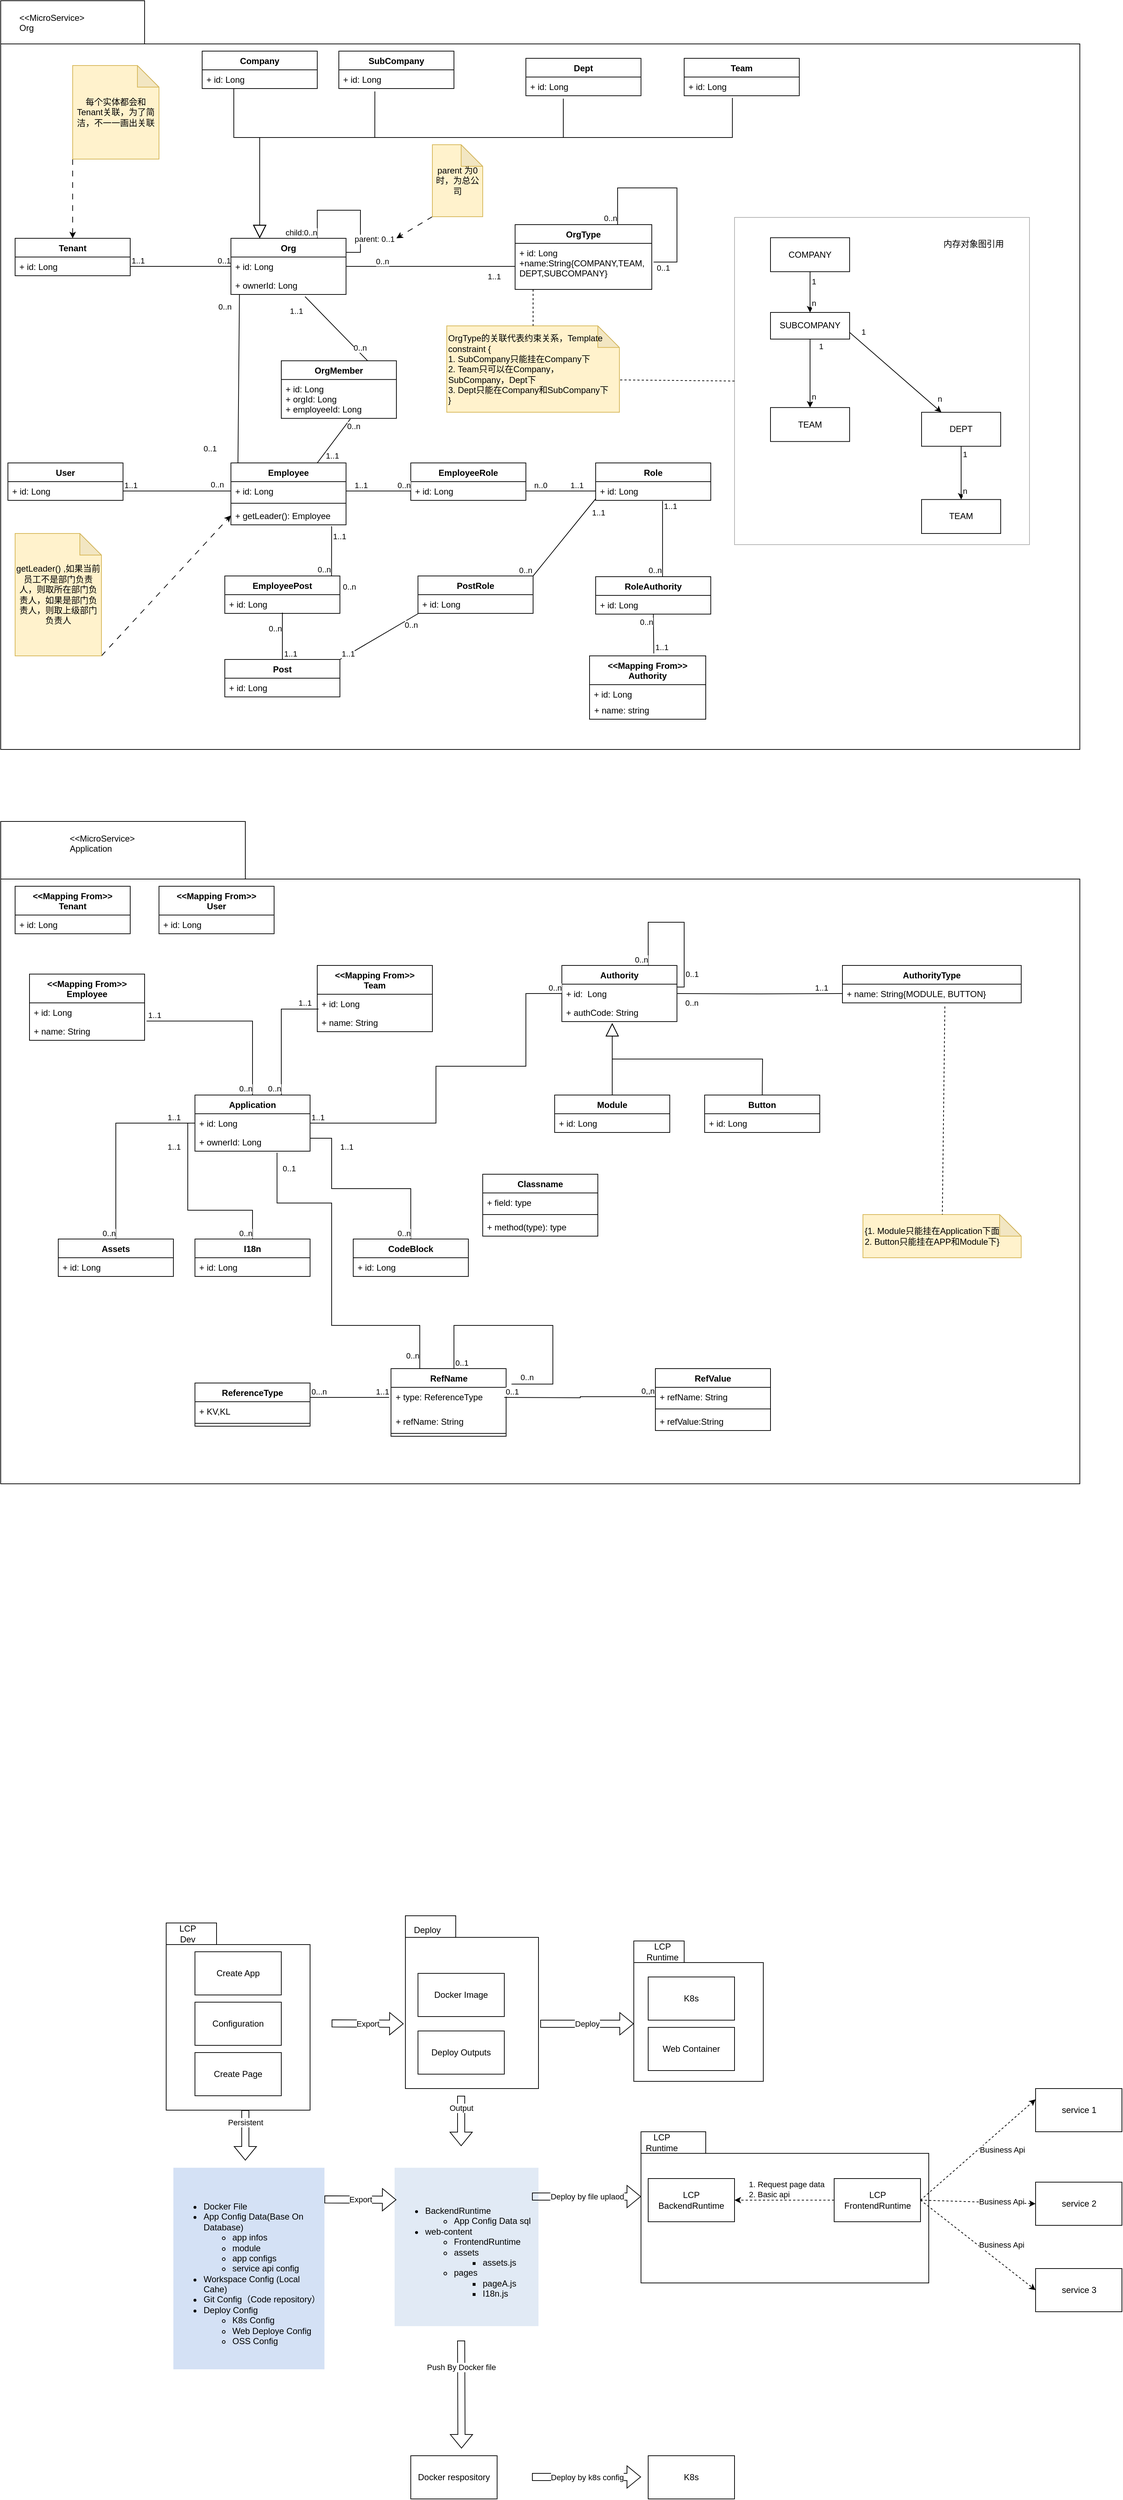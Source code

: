 <mxfile version="21.2.1" type="github">
  <diagram name="Page-1" id="9f46799a-70d6-7492-0946-bef42562c5a5">
    <mxGraphModel dx="1434" dy="1773" grid="1" gridSize="10" guides="1" tooltips="1" connect="1" arrows="1" fold="1" page="1" pageScale="1" pageWidth="1100" pageHeight="850" background="none" math="0" shadow="0">
      <root>
        <mxCell id="0" />
        <mxCell id="1" parent="0" />
        <mxCell id="CF5oaoLNDQAHsKBp2C5p-6" value="" style="shape=folder;fontStyle=1;spacingTop=10;tabWidth=70;tabHeight=30;tabPosition=left;html=1;whiteSpace=wrap;" parent="1" vertex="1">
          <mxGeometry x="562.5" y="2330" width="185" height="240" as="geometry" />
        </mxCell>
        <mxCell id="CF5oaoLNDQAHsKBp2C5p-3" value="" style="shape=folder;fontStyle=1;spacingTop=10;tabWidth=70;tabHeight=30;tabPosition=left;html=1;whiteSpace=wrap;" parent="1" vertex="1">
          <mxGeometry x="230" y="2340" width="200" height="260" as="geometry" />
        </mxCell>
        <mxCell id="CF5oaoLNDQAHsKBp2C5p-1" value="" style="shape=folder;fontStyle=1;spacingTop=10;tabWidth=70;tabHeight=30;tabPosition=left;html=1;whiteSpace=wrap;" parent="1" vertex="1">
          <mxGeometry x="880" y="2365" width="180" height="195" as="geometry" />
        </mxCell>
        <mxCell id="CF5oaoLNDQAHsKBp2C5p-2" value="LCP&lt;br&gt;Runtime" style="text;html=1;strokeColor=none;fillColor=none;align=center;verticalAlign=middle;whiteSpace=wrap;rounded=0;" parent="1" vertex="1">
          <mxGeometry x="890" y="2365" width="60" height="30" as="geometry" />
        </mxCell>
        <mxCell id="NGx8hzoizXmu8q-xxpEj-28" value="" style="shape=folder;fontStyle=1;spacingTop=10;tabWidth=90;tabHeight=30;tabPosition=left;html=1;whiteSpace=wrap;" parent="1" vertex="1">
          <mxGeometry x="890" y="2630" width="400" height="210" as="geometry" />
        </mxCell>
        <mxCell id="aiHX-xgp03A9afXReRbh-173" value="" style="shape=folder;fontStyle=1;spacingTop=10;tabWidth=200;tabHeight=60;tabPosition=left;html=1;whiteSpace=wrap;" parent="1" vertex="1">
          <mxGeometry y="-330" width="1500" height="1040" as="geometry" />
        </mxCell>
        <mxCell id="aiHX-xgp03A9afXReRbh-171" value="" style="shape=folder;fontStyle=1;spacingTop=10;tabWidth=340;tabHeight=80;tabPosition=left;html=1;whiteSpace=wrap;" parent="1" vertex="1">
          <mxGeometry y="810" width="1500" height="920" as="geometry" />
        </mxCell>
        <mxCell id="aiHX-xgp03A9afXReRbh-157" value="" style="html=1;whiteSpace=wrap;opacity=30;" parent="1" vertex="1">
          <mxGeometry x="1020" y="-29" width="410" height="454.5" as="geometry" />
        </mxCell>
        <mxCell id="aiHX-xgp03A9afXReRbh-1" value="Tenant" style="swimlane;fontStyle=1;align=center;verticalAlign=top;childLayout=stackLayout;horizontal=1;startSize=26;horizontalStack=0;resizeParent=1;resizeParentMax=0;resizeLast=0;collapsible=1;marginBottom=0;" parent="1" vertex="1">
          <mxGeometry x="20" width="160" height="52" as="geometry" />
        </mxCell>
        <mxCell id="aiHX-xgp03A9afXReRbh-2" value="+ id: Long" style="text;strokeColor=none;fillColor=none;align=left;verticalAlign=top;spacingLeft=4;spacingRight=4;overflow=hidden;rotatable=0;points=[[0,0.5],[1,0.5]];portConstraint=eastwest;" parent="aiHX-xgp03A9afXReRbh-1" vertex="1">
          <mxGeometry y="26" width="160" height="26" as="geometry" />
        </mxCell>
        <mxCell id="aiHX-xgp03A9afXReRbh-3" value="Post" style="swimlane;fontStyle=1;align=center;verticalAlign=top;childLayout=stackLayout;horizontal=1;startSize=26;horizontalStack=0;resizeParent=1;resizeParentMax=0;resizeLast=0;collapsible=1;marginBottom=0;" parent="1" vertex="1">
          <mxGeometry x="311.5" y="585" width="160" height="52" as="geometry" />
        </mxCell>
        <mxCell id="aiHX-xgp03A9afXReRbh-4" value="+ id: Long" style="text;strokeColor=none;fillColor=none;align=left;verticalAlign=top;spacingLeft=4;spacingRight=4;overflow=hidden;rotatable=0;points=[[0,0.5],[1,0.5]];portConstraint=eastwest;" parent="aiHX-xgp03A9afXReRbh-3" vertex="1">
          <mxGeometry y="26" width="160" height="26" as="geometry" />
        </mxCell>
        <mxCell id="aiHX-xgp03A9afXReRbh-5" value="Role" style="swimlane;fontStyle=1;align=center;verticalAlign=top;childLayout=stackLayout;horizontal=1;startSize=26;horizontalStack=0;resizeParent=1;resizeParentMax=0;resizeLast=0;collapsible=1;marginBottom=0;" parent="1" vertex="1">
          <mxGeometry x="827" y="312" width="160" height="52" as="geometry" />
        </mxCell>
        <mxCell id="aiHX-xgp03A9afXReRbh-6" value="+ id: Long" style="text;strokeColor=none;fillColor=none;align=left;verticalAlign=top;spacingLeft=4;spacingRight=4;overflow=hidden;rotatable=0;points=[[0,0.5],[1,0.5]];portConstraint=eastwest;" parent="aiHX-xgp03A9afXReRbh-5" vertex="1">
          <mxGeometry y="26" width="160" height="26" as="geometry" />
        </mxCell>
        <mxCell id="aiHX-xgp03A9afXReRbh-7" value="&lt;&lt;Mapping From&gt;&gt;&#xa;Authority" style="swimlane;fontStyle=1;align=center;verticalAlign=top;childLayout=stackLayout;horizontal=1;startSize=40;horizontalStack=0;resizeParent=1;resizeParentMax=0;resizeLast=0;collapsible=1;marginBottom=0;" parent="1" vertex="1">
          <mxGeometry x="818.5" y="580" width="161.5" height="88" as="geometry" />
        </mxCell>
        <mxCell id="aiHX-xgp03A9afXReRbh-8" value="+ id: Long" style="text;strokeColor=none;fillColor=none;align=left;verticalAlign=top;spacingLeft=4;spacingRight=4;overflow=hidden;rotatable=0;points=[[0,0.5],[1,0.5]];portConstraint=eastwest;" parent="aiHX-xgp03A9afXReRbh-7" vertex="1">
          <mxGeometry y="40" width="161.5" height="22" as="geometry" />
        </mxCell>
        <mxCell id="aiHX-xgp03A9afXReRbh-175" value="+ name: string" style="text;strokeColor=none;fillColor=none;align=left;verticalAlign=top;spacingLeft=4;spacingRight=4;overflow=hidden;rotatable=0;points=[[0,0.5],[1,0.5]];portConstraint=eastwest;whiteSpace=wrap;html=1;" parent="aiHX-xgp03A9afXReRbh-7" vertex="1">
          <mxGeometry y="62" width="161.5" height="26" as="geometry" />
        </mxCell>
        <mxCell id="aiHX-xgp03A9afXReRbh-11" value="Application" style="swimlane;fontStyle=1;align=center;verticalAlign=top;childLayout=stackLayout;horizontal=1;startSize=26;horizontalStack=0;resizeParent=1;resizeParentMax=0;resizeLast=0;collapsible=1;marginBottom=0;" parent="1" vertex="1">
          <mxGeometry x="270" y="1190" width="160" height="78" as="geometry" />
        </mxCell>
        <mxCell id="aiHX-xgp03A9afXReRbh-12" value="+ id: Long" style="text;strokeColor=none;fillColor=none;align=left;verticalAlign=top;spacingLeft=4;spacingRight=4;overflow=hidden;rotatable=0;points=[[0,0.5],[1,0.5]];portConstraint=eastwest;" parent="aiHX-xgp03A9afXReRbh-11" vertex="1">
          <mxGeometry y="26" width="160" height="26" as="geometry" />
        </mxCell>
        <mxCell id="aiHX-xgp03A9afXReRbh-190" value="+ ownerId: Long" style="text;strokeColor=none;fillColor=none;align=left;verticalAlign=top;spacingLeft=4;spacingRight=4;overflow=hidden;rotatable=0;points=[[0,0.5],[1,0.5]];portConstraint=eastwest;whiteSpace=wrap;html=1;" parent="aiHX-xgp03A9afXReRbh-11" vertex="1">
          <mxGeometry y="52" width="160" height="26" as="geometry" />
        </mxCell>
        <mxCell id="aiHX-xgp03A9afXReRbh-13" value="Module" style="swimlane;fontStyle=1;align=center;verticalAlign=top;childLayout=stackLayout;horizontal=1;startSize=26;horizontalStack=0;resizeParent=1;resizeParentMax=0;resizeLast=0;collapsible=1;marginBottom=0;" parent="1" vertex="1">
          <mxGeometry x="770" y="1190" width="160" height="52" as="geometry" />
        </mxCell>
        <mxCell id="aiHX-xgp03A9afXReRbh-14" value="+ id: Long" style="text;strokeColor=none;fillColor=none;align=left;verticalAlign=top;spacingLeft=4;spacingRight=4;overflow=hidden;rotatable=0;points=[[0,0.5],[1,0.5]];portConstraint=eastwest;" parent="aiHX-xgp03A9afXReRbh-13" vertex="1">
          <mxGeometry y="26" width="160" height="26" as="geometry" />
        </mxCell>
        <mxCell id="aiHX-xgp03A9afXReRbh-15" value="Button" style="swimlane;fontStyle=1;align=center;verticalAlign=top;childLayout=stackLayout;horizontal=1;startSize=26;horizontalStack=0;resizeParent=1;resizeParentMax=0;resizeLast=0;collapsible=1;marginBottom=0;" parent="1" vertex="1">
          <mxGeometry x="978.5" y="1190" width="160" height="52" as="geometry" />
        </mxCell>
        <mxCell id="aiHX-xgp03A9afXReRbh-16" value="+ id: Long" style="text;strokeColor=none;fillColor=none;align=left;verticalAlign=top;spacingLeft=4;spacingRight=4;overflow=hidden;rotatable=0;points=[[0,0.5],[1,0.5]];portConstraint=eastwest;" parent="aiHX-xgp03A9afXReRbh-15" vertex="1">
          <mxGeometry y="26" width="160" height="26" as="geometry" />
        </mxCell>
        <mxCell id="aiHX-xgp03A9afXReRbh-19" value="Assets" style="swimlane;fontStyle=1;align=center;verticalAlign=top;childLayout=stackLayout;horizontal=1;startSize=26;horizontalStack=0;resizeParent=1;resizeParentMax=0;resizeLast=0;collapsible=1;marginBottom=0;" parent="1" vertex="1">
          <mxGeometry x="80" y="1390" width="160" height="52" as="geometry" />
        </mxCell>
        <mxCell id="aiHX-xgp03A9afXReRbh-20" value="+ id: Long" style="text;strokeColor=none;fillColor=none;align=left;verticalAlign=top;spacingLeft=4;spacingRight=4;overflow=hidden;rotatable=0;points=[[0,0.5],[1,0.5]];portConstraint=eastwest;" parent="aiHX-xgp03A9afXReRbh-19" vertex="1">
          <mxGeometry y="26" width="160" height="26" as="geometry" />
        </mxCell>
        <mxCell id="aiHX-xgp03A9afXReRbh-21" value="CodeBlock" style="swimlane;fontStyle=1;align=center;verticalAlign=top;childLayout=stackLayout;horizontal=1;startSize=26;horizontalStack=0;resizeParent=1;resizeParentMax=0;resizeLast=0;collapsible=1;marginBottom=0;" parent="1" vertex="1">
          <mxGeometry x="490" y="1390" width="160" height="52" as="geometry" />
        </mxCell>
        <mxCell id="aiHX-xgp03A9afXReRbh-22" value="+ id: Long" style="text;strokeColor=none;fillColor=none;align=left;verticalAlign=top;spacingLeft=4;spacingRight=4;overflow=hidden;rotatable=0;points=[[0,0.5],[1,0.5]];portConstraint=eastwest;" parent="aiHX-xgp03A9afXReRbh-21" vertex="1">
          <mxGeometry y="26" width="160" height="26" as="geometry" />
        </mxCell>
        <mxCell id="aiHX-xgp03A9afXReRbh-23" value="I18n" style="swimlane;fontStyle=1;align=center;verticalAlign=top;childLayout=stackLayout;horizontal=1;startSize=26;horizontalStack=0;resizeParent=1;resizeParentMax=0;resizeLast=0;collapsible=1;marginBottom=0;" parent="1" vertex="1">
          <mxGeometry x="270" y="1390" width="160" height="52" as="geometry" />
        </mxCell>
        <mxCell id="aiHX-xgp03A9afXReRbh-24" value="+ id: Long" style="text;strokeColor=none;fillColor=none;align=left;verticalAlign=top;spacingLeft=4;spacingRight=4;overflow=hidden;rotatable=0;points=[[0,0.5],[1,0.5]];portConstraint=eastwest;" parent="aiHX-xgp03A9afXReRbh-23" vertex="1">
          <mxGeometry y="26" width="160" height="26" as="geometry" />
        </mxCell>
        <mxCell id="aiHX-xgp03A9afXReRbh-25" value="User" style="swimlane;fontStyle=1;align=center;verticalAlign=top;childLayout=stackLayout;horizontal=1;startSize=26;horizontalStack=0;resizeParent=1;resizeParentMax=0;resizeLast=0;collapsible=1;marginBottom=0;" parent="1" vertex="1">
          <mxGeometry x="10" y="312" width="160" height="52" as="geometry" />
        </mxCell>
        <mxCell id="aiHX-xgp03A9afXReRbh-26" value="+ id: Long" style="text;strokeColor=none;fillColor=none;align=left;verticalAlign=top;spacingLeft=4;spacingRight=4;overflow=hidden;rotatable=0;points=[[0,0.5],[1,0.5]];portConstraint=eastwest;" parent="aiHX-xgp03A9afXReRbh-25" vertex="1">
          <mxGeometry y="26" width="160" height="26" as="geometry" />
        </mxCell>
        <mxCell id="aiHX-xgp03A9afXReRbh-27" value="" style="endArrow=none;html=1;edgeStyle=orthogonalEdgeStyle;rounded=0;entryX=0;entryY=0.5;entryDx=0;entryDy=0;" parent="1" source="aiHX-xgp03A9afXReRbh-2" target="aiHX-xgp03A9afXReRbh-33" edge="1">
          <mxGeometry relative="1" as="geometry">
            <mxPoint x="30" y="330" as="sourcePoint" />
            <mxPoint x="280" y="69" as="targetPoint" />
          </mxGeometry>
        </mxCell>
        <mxCell id="aiHX-xgp03A9afXReRbh-28" value="1..1" style="edgeLabel;resizable=0;html=1;align=left;verticalAlign=bottom;" parent="aiHX-xgp03A9afXReRbh-27" connectable="0" vertex="1">
          <mxGeometry x="-1" relative="1" as="geometry" />
        </mxCell>
        <mxCell id="aiHX-xgp03A9afXReRbh-29" value="0..1" style="edgeLabel;resizable=0;html=1;align=right;verticalAlign=bottom;" parent="aiHX-xgp03A9afXReRbh-27" connectable="0" vertex="1">
          <mxGeometry x="1" relative="1" as="geometry" />
        </mxCell>
        <mxCell id="aiHX-xgp03A9afXReRbh-30" value="" style="endArrow=none;html=1;edgeStyle=orthogonalEdgeStyle;rounded=0;entryX=0;entryY=0.5;entryDx=0;entryDy=0;" parent="1" source="aiHX-xgp03A9afXReRbh-26" target="aiHX-xgp03A9afXReRbh-46" edge="1">
          <mxGeometry relative="1" as="geometry">
            <mxPoint x="100" y="370" as="sourcePoint" />
            <mxPoint x="320" y="349" as="targetPoint" />
            <Array as="points" />
          </mxGeometry>
        </mxCell>
        <mxCell id="aiHX-xgp03A9afXReRbh-31" value="1..1" style="edgeLabel;resizable=0;html=1;align=left;verticalAlign=bottom;" parent="aiHX-xgp03A9afXReRbh-30" connectable="0" vertex="1">
          <mxGeometry x="-1" relative="1" as="geometry" />
        </mxCell>
        <mxCell id="aiHX-xgp03A9afXReRbh-32" value="Org" style="swimlane;fontStyle=1;align=center;verticalAlign=top;childLayout=stackLayout;horizontal=1;startSize=26;horizontalStack=0;resizeParent=1;resizeParentMax=0;resizeLast=0;collapsible=1;marginBottom=0;" parent="1" vertex="1">
          <mxGeometry x="320" width="160" height="78" as="geometry" />
        </mxCell>
        <mxCell id="aiHX-xgp03A9afXReRbh-33" value="+ id: Long" style="text;strokeColor=none;fillColor=none;align=left;verticalAlign=top;spacingLeft=4;spacingRight=4;overflow=hidden;rotatable=0;points=[[0,0.5],[1,0.5]];portConstraint=eastwest;" parent="aiHX-xgp03A9afXReRbh-32" vertex="1">
          <mxGeometry y="26" width="160" height="26" as="geometry" />
        </mxCell>
        <mxCell id="aiHX-xgp03A9afXReRbh-34" value="+ ownerId: Long" style="text;strokeColor=none;fillColor=none;align=left;verticalAlign=top;spacingLeft=4;spacingRight=4;overflow=hidden;rotatable=0;points=[[0,0.5],[1,0.5]];portConstraint=eastwest;" parent="aiHX-xgp03A9afXReRbh-32" vertex="1">
          <mxGeometry y="52" width="160" height="26" as="geometry" />
        </mxCell>
        <mxCell id="aiHX-xgp03A9afXReRbh-35" value="" style="endArrow=none;html=1;edgeStyle=orthogonalEdgeStyle;rounded=0;entryX=0.75;entryY=0;entryDx=0;entryDy=0;exitX=1;exitY=0.25;exitDx=0;exitDy=0;" parent="1" source="aiHX-xgp03A9afXReRbh-32" target="aiHX-xgp03A9afXReRbh-32" edge="1">
          <mxGeometry relative="1" as="geometry">
            <mxPoint x="470" y="51" as="sourcePoint" />
            <mxPoint x="630" y="51" as="targetPoint" />
            <Array as="points">
              <mxPoint x="480" y="20" />
              <mxPoint x="500" y="20" />
              <mxPoint x="500" y="-39" />
              <mxPoint x="440" y="-39" />
            </Array>
          </mxGeometry>
        </mxCell>
        <mxCell id="aiHX-xgp03A9afXReRbh-36" value="parent: 0..1" style="edgeLabel;resizable=0;html=1;align=left;verticalAlign=bottom;" parent="aiHX-xgp03A9afXReRbh-35" connectable="0" vertex="1">
          <mxGeometry x="-1" relative="1" as="geometry">
            <mxPoint x="10" y="-10" as="offset" />
          </mxGeometry>
        </mxCell>
        <mxCell id="aiHX-xgp03A9afXReRbh-37" value="child:0..n" style="edgeLabel;resizable=0;html=1;align=right;verticalAlign=bottom;" parent="aiHX-xgp03A9afXReRbh-35" connectable="0" vertex="1">
          <mxGeometry x="1" relative="1" as="geometry" />
        </mxCell>
        <mxCell id="aiHX-xgp03A9afXReRbh-38" style="rounded=0;orthogonalLoop=1;jettySize=auto;html=1;exitX=0;exitY=1;exitDx=0;exitDy=0;exitPerimeter=0;dashed=1;dashPattern=8 8;" parent="1" source="aiHX-xgp03A9afXReRbh-39" edge="1">
          <mxGeometry relative="1" as="geometry">
            <mxPoint x="550" as="targetPoint" />
          </mxGeometry>
        </mxCell>
        <mxCell id="aiHX-xgp03A9afXReRbh-39" value="parent 为0时，为总公司" style="shape=note;whiteSpace=wrap;html=1;backgroundOutline=1;darkOpacity=0.05;fillColor=#fff2cc;strokeColor=#d6b656;" parent="1" vertex="1">
          <mxGeometry x="600" y="-130" width="70" height="100" as="geometry" />
        </mxCell>
        <mxCell id="aiHX-xgp03A9afXReRbh-40" value="OrgType" style="swimlane;fontStyle=1;align=center;verticalAlign=top;childLayout=stackLayout;horizontal=1;startSize=26;horizontalStack=0;resizeParent=1;resizeParentMax=0;resizeLast=0;collapsible=1;marginBottom=0;" parent="1" vertex="1">
          <mxGeometry x="715" y="-19" width="190" height="90" as="geometry" />
        </mxCell>
        <mxCell id="aiHX-xgp03A9afXReRbh-145" value="" style="endArrow=none;html=1;edgeStyle=orthogonalEdgeStyle;rounded=0;entryX=0.75;entryY=0;entryDx=0;entryDy=0;exitX=1.013;exitY=0.406;exitDx=0;exitDy=0;exitPerimeter=0;" parent="aiHX-xgp03A9afXReRbh-40" source="aiHX-xgp03A9afXReRbh-41" target="aiHX-xgp03A9afXReRbh-40" edge="1">
          <mxGeometry relative="1" as="geometry">
            <mxPoint x="185" y="49" as="sourcePoint" />
            <mxPoint x="345" y="49" as="targetPoint" />
            <Array as="points">
              <mxPoint x="225" y="52" />
              <mxPoint x="225" y="-51" />
              <mxPoint x="143" y="-51" />
            </Array>
          </mxGeometry>
        </mxCell>
        <mxCell id="aiHX-xgp03A9afXReRbh-146" value="0..1" style="edgeLabel;resizable=0;html=1;align=left;verticalAlign=bottom;" parent="aiHX-xgp03A9afXReRbh-145" connectable="0" vertex="1">
          <mxGeometry x="-1" relative="1" as="geometry">
            <mxPoint x="3" y="17" as="offset" />
          </mxGeometry>
        </mxCell>
        <mxCell id="aiHX-xgp03A9afXReRbh-147" value="0..n" style="edgeLabel;resizable=0;html=1;align=right;verticalAlign=bottom;" parent="aiHX-xgp03A9afXReRbh-145" connectable="0" vertex="1">
          <mxGeometry x="1" relative="1" as="geometry" />
        </mxCell>
        <mxCell id="aiHX-xgp03A9afXReRbh-41" value="+ id: Long&#xa;+name:String{COMPANY,TEAM,&#xa;DEPT,SUBCOMPANY}" style="text;strokeColor=none;fillColor=none;align=left;verticalAlign=top;spacingLeft=4;spacingRight=4;overflow=hidden;rotatable=0;points=[[0,0.5],[1,0.5]];portConstraint=eastwest;" parent="aiHX-xgp03A9afXReRbh-40" vertex="1">
          <mxGeometry y="26" width="190" height="64" as="geometry" />
        </mxCell>
        <mxCell id="aiHX-xgp03A9afXReRbh-42" value="" style="endArrow=none;html=1;edgeStyle=orthogonalEdgeStyle;rounded=0;exitX=0;exitY=0.5;exitDx=0;exitDy=0;entryX=1;entryY=0.5;entryDx=0;entryDy=0;" parent="1" source="aiHX-xgp03A9afXReRbh-41" target="aiHX-xgp03A9afXReRbh-33" edge="1">
          <mxGeometry relative="1" as="geometry">
            <mxPoint x="610" y="131" as="sourcePoint" />
            <mxPoint x="770" y="131" as="targetPoint" />
          </mxGeometry>
        </mxCell>
        <mxCell id="aiHX-xgp03A9afXReRbh-43" value="1..1" style="edgeLabel;resizable=0;html=1;align=left;verticalAlign=bottom;" parent="aiHX-xgp03A9afXReRbh-42" connectable="0" vertex="1">
          <mxGeometry x="-1" relative="1" as="geometry">
            <mxPoint x="-40" y="22" as="offset" />
          </mxGeometry>
        </mxCell>
        <mxCell id="aiHX-xgp03A9afXReRbh-44" value="0..n" style="edgeLabel;resizable=0;html=1;align=right;verticalAlign=bottom;" parent="aiHX-xgp03A9afXReRbh-42" connectable="0" vertex="1">
          <mxGeometry x="1" relative="1" as="geometry">
            <mxPoint x="60" y="1" as="offset" />
          </mxGeometry>
        </mxCell>
        <mxCell id="aiHX-xgp03A9afXReRbh-45" value="Employee" style="swimlane;fontStyle=1;align=center;verticalAlign=top;childLayout=stackLayout;horizontal=1;startSize=26;horizontalStack=0;resizeParent=1;resizeParentMax=0;resizeLast=0;collapsible=1;marginBottom=0;" parent="1" vertex="1">
          <mxGeometry x="320" y="312" width="160" height="86" as="geometry" />
        </mxCell>
        <mxCell id="aiHX-xgp03A9afXReRbh-46" value="+ id: Long" style="text;strokeColor=none;fillColor=none;align=left;verticalAlign=top;spacingLeft=4;spacingRight=4;overflow=hidden;rotatable=0;points=[[0,0.5],[1,0.5]];portConstraint=eastwest;" parent="aiHX-xgp03A9afXReRbh-45" vertex="1">
          <mxGeometry y="26" width="160" height="26" as="geometry" />
        </mxCell>
        <mxCell id="aiHX-xgp03A9afXReRbh-47" value="" style="line;strokeWidth=1;fillColor=none;align=left;verticalAlign=middle;spacingTop=-1;spacingLeft=3;spacingRight=3;rotatable=0;labelPosition=right;points=[];portConstraint=eastwest;strokeColor=inherit;" parent="aiHX-xgp03A9afXReRbh-45" vertex="1">
          <mxGeometry y="52" width="160" height="8" as="geometry" />
        </mxCell>
        <mxCell id="aiHX-xgp03A9afXReRbh-48" value="+ getLeader(): Employee" style="text;strokeColor=none;fillColor=none;align=left;verticalAlign=top;spacingLeft=4;spacingRight=4;overflow=hidden;rotatable=0;points=[[0,0.5],[1,0.5]];portConstraint=eastwest;" parent="aiHX-xgp03A9afXReRbh-45" vertex="1">
          <mxGeometry y="60" width="160" height="26" as="geometry" />
        </mxCell>
        <mxCell id="aiHX-xgp03A9afXReRbh-49" value="" style="endArrow=none;html=1;rounded=0;entryX=0.75;entryY=0;entryDx=0;entryDy=0;exitX=0.644;exitY=1.115;exitDx=0;exitDy=0;exitPerimeter=0;" parent="1" source="aiHX-xgp03A9afXReRbh-34" target="aiHX-xgp03A9afXReRbh-52" edge="1">
          <mxGeometry relative="1" as="geometry">
            <mxPoint x="330" y="90" as="sourcePoint" />
            <mxPoint x="350" y="150" as="targetPoint" />
          </mxGeometry>
        </mxCell>
        <mxCell id="aiHX-xgp03A9afXReRbh-50" value="1..1" style="edgeLabel;resizable=0;html=1;align=left;verticalAlign=bottom;" parent="aiHX-xgp03A9afXReRbh-49" connectable="0" vertex="1">
          <mxGeometry x="-1" relative="1" as="geometry">
            <mxPoint x="-23" y="29" as="offset" />
          </mxGeometry>
        </mxCell>
        <mxCell id="aiHX-xgp03A9afXReRbh-51" value="0..n" style="edgeLabel;resizable=0;html=1;align=right;verticalAlign=bottom;" parent="aiHX-xgp03A9afXReRbh-49" connectable="0" vertex="1">
          <mxGeometry x="1" relative="1" as="geometry">
            <mxPoint y="-10" as="offset" />
          </mxGeometry>
        </mxCell>
        <mxCell id="aiHX-xgp03A9afXReRbh-52" value="OrgMember" style="swimlane;fontStyle=1;align=center;verticalAlign=top;childLayout=stackLayout;horizontal=1;startSize=26;horizontalStack=0;resizeParent=1;resizeParentMax=0;resizeLast=0;collapsible=1;marginBottom=0;" parent="1" vertex="1">
          <mxGeometry x="390" y="170.11" width="160" height="80" as="geometry" />
        </mxCell>
        <mxCell id="aiHX-xgp03A9afXReRbh-53" value="+ id: Long&#xa;+ orgId: Long&#xa;+ employeeId: Long" style="text;strokeColor=none;fillColor=none;align=left;verticalAlign=top;spacingLeft=4;spacingRight=4;overflow=hidden;rotatable=0;points=[[0,0.5],[1,0.5]];portConstraint=eastwest;" parent="aiHX-xgp03A9afXReRbh-52" vertex="1">
          <mxGeometry y="26" width="160" height="54" as="geometry" />
        </mxCell>
        <mxCell id="aiHX-xgp03A9afXReRbh-54" value="" style="endArrow=none;html=1;rounded=0;exitX=0.75;exitY=0;exitDx=0;exitDy=0;entryX=0.6;entryY=1.016;entryDx=0;entryDy=0;entryPerimeter=0;" parent="1" source="aiHX-xgp03A9afXReRbh-45" target="aiHX-xgp03A9afXReRbh-53" edge="1">
          <mxGeometry relative="1" as="geometry">
            <mxPoint x="300" y="260" as="sourcePoint" />
            <mxPoint x="460" y="260" as="targetPoint" />
          </mxGeometry>
        </mxCell>
        <mxCell id="aiHX-xgp03A9afXReRbh-55" value="1..1" style="edgeLabel;resizable=0;html=1;align=left;verticalAlign=bottom;" parent="aiHX-xgp03A9afXReRbh-54" connectable="0" vertex="1">
          <mxGeometry x="-1" relative="1" as="geometry">
            <mxPoint x="10" y="-2" as="offset" />
          </mxGeometry>
        </mxCell>
        <mxCell id="aiHX-xgp03A9afXReRbh-56" value="0..n" style="edgeLabel;resizable=0;html=1;align=right;verticalAlign=bottom;" parent="aiHX-xgp03A9afXReRbh-54" connectable="0" vertex="1">
          <mxGeometry x="1" relative="1" as="geometry">
            <mxPoint x="14" y="19" as="offset" />
          </mxGeometry>
        </mxCell>
        <mxCell id="aiHX-xgp03A9afXReRbh-57" value="0..n" style="edgeLabel;resizable=0;html=1;align=left;verticalAlign=bottom;" parent="1" connectable="0" vertex="1">
          <mxGeometry x="290" y="350" as="geometry" />
        </mxCell>
        <mxCell id="aiHX-xgp03A9afXReRbh-58" value="EmployeeRole" style="swimlane;fontStyle=1;align=center;verticalAlign=top;childLayout=stackLayout;horizontal=1;startSize=26;horizontalStack=0;resizeParent=1;resizeParentMax=0;resizeLast=0;collapsible=1;marginBottom=0;" parent="1" vertex="1">
          <mxGeometry x="570" y="312" width="160" height="52" as="geometry" />
        </mxCell>
        <mxCell id="aiHX-xgp03A9afXReRbh-59" value="+ id: Long" style="text;strokeColor=none;fillColor=none;align=left;verticalAlign=top;spacingLeft=4;spacingRight=4;overflow=hidden;rotatable=0;points=[[0,0.5],[1,0.5]];portConstraint=eastwest;" parent="aiHX-xgp03A9afXReRbh-58" vertex="1">
          <mxGeometry y="26" width="160" height="26" as="geometry" />
        </mxCell>
        <mxCell id="aiHX-xgp03A9afXReRbh-60" value="" style="endArrow=none;html=1;edgeStyle=orthogonalEdgeStyle;rounded=0;exitX=1;exitY=0.5;exitDx=0;exitDy=0;entryX=0;entryY=0.5;entryDx=0;entryDy=0;" parent="1" source="aiHX-xgp03A9afXReRbh-46" target="aiHX-xgp03A9afXReRbh-59" edge="1">
          <mxGeometry relative="1" as="geometry">
            <mxPoint x="460" y="480" as="sourcePoint" />
            <mxPoint x="620" y="480" as="targetPoint" />
          </mxGeometry>
        </mxCell>
        <mxCell id="aiHX-xgp03A9afXReRbh-61" value="1..1" style="edgeLabel;resizable=0;html=1;align=left;verticalAlign=bottom;" parent="aiHX-xgp03A9afXReRbh-60" connectable="0" vertex="1">
          <mxGeometry x="-1" relative="1" as="geometry">
            <mxPoint x="10" as="offset" />
          </mxGeometry>
        </mxCell>
        <mxCell id="aiHX-xgp03A9afXReRbh-62" value="0..n" style="edgeLabel;resizable=0;html=1;align=right;verticalAlign=bottom;" parent="aiHX-xgp03A9afXReRbh-60" connectable="0" vertex="1">
          <mxGeometry x="1" relative="1" as="geometry" />
        </mxCell>
        <mxCell id="aiHX-xgp03A9afXReRbh-63" value="" style="endArrow=none;html=1;edgeStyle=orthogonalEdgeStyle;rounded=0;exitX=0;exitY=0.5;exitDx=0;exitDy=0;entryX=1;entryY=0.5;entryDx=0;entryDy=0;" parent="1" source="aiHX-xgp03A9afXReRbh-6" target="aiHX-xgp03A9afXReRbh-59" edge="1">
          <mxGeometry relative="1" as="geometry">
            <mxPoint x="690" y="480" as="sourcePoint" />
            <mxPoint x="850" y="480" as="targetPoint" />
          </mxGeometry>
        </mxCell>
        <mxCell id="aiHX-xgp03A9afXReRbh-64" value="1..1" style="edgeLabel;resizable=0;html=1;align=left;verticalAlign=bottom;" parent="aiHX-xgp03A9afXReRbh-63" connectable="0" vertex="1">
          <mxGeometry x="-1" relative="1" as="geometry">
            <mxPoint x="-37" as="offset" />
          </mxGeometry>
        </mxCell>
        <mxCell id="aiHX-xgp03A9afXReRbh-65" value="n..0" style="edgeLabel;resizable=0;html=1;align=right;verticalAlign=bottom;" parent="aiHX-xgp03A9afXReRbh-63" connectable="0" vertex="1">
          <mxGeometry x="1" relative="1" as="geometry">
            <mxPoint x="30" as="offset" />
          </mxGeometry>
        </mxCell>
        <mxCell id="aiHX-xgp03A9afXReRbh-66" style="rounded=0;orthogonalLoop=1;jettySize=auto;html=1;exitX=0;exitY=1;exitDx=0;exitDy=0;exitPerimeter=0;dashed=1;dashPattern=8 8;entryX=0.5;entryY=0;entryDx=0;entryDy=0;" parent="1" source="aiHX-xgp03A9afXReRbh-67" target="aiHX-xgp03A9afXReRbh-1" edge="1">
          <mxGeometry relative="1" as="geometry">
            <mxPoint x="30" y="-40" as="targetPoint" />
          </mxGeometry>
        </mxCell>
        <mxCell id="aiHX-xgp03A9afXReRbh-67" value="每个实体都会和Tenant关联，为了简洁，不一一画出关联" style="shape=note;whiteSpace=wrap;html=1;backgroundOutline=1;darkOpacity=0.05;fillColor=#fff2cc;strokeColor=#d6b656;" parent="1" vertex="1">
          <mxGeometry x="100" y="-240" width="120" height="130" as="geometry" />
        </mxCell>
        <mxCell id="aiHX-xgp03A9afXReRbh-68" value="" style="endArrow=none;html=1;rounded=0;entryX=0.927;entryY=0;entryDx=0;entryDy=0;entryPerimeter=0;" parent="1" target="aiHX-xgp03A9afXReRbh-73" edge="1">
          <mxGeometry relative="1" as="geometry">
            <mxPoint x="460" y="400" as="sourcePoint" />
            <mxPoint x="260" y="670" as="targetPoint" />
          </mxGeometry>
        </mxCell>
        <mxCell id="aiHX-xgp03A9afXReRbh-69" value="1..1" style="edgeLabel;resizable=0;html=1;align=left;verticalAlign=bottom;" parent="aiHX-xgp03A9afXReRbh-68" connectable="0" vertex="1">
          <mxGeometry x="-1" relative="1" as="geometry">
            <mxPoint y="22" as="offset" />
          </mxGeometry>
        </mxCell>
        <mxCell id="aiHX-xgp03A9afXReRbh-70" value="0..n" style="edgeLabel;resizable=0;html=1;align=right;verticalAlign=bottom;" parent="aiHX-xgp03A9afXReRbh-68" connectable="0" vertex="1">
          <mxGeometry x="1" relative="1" as="geometry" />
        </mxCell>
        <mxCell id="aiHX-xgp03A9afXReRbh-71" value="RoleAuthority" style="swimlane;fontStyle=1;align=center;verticalAlign=top;childLayout=stackLayout;horizontal=1;startSize=26;horizontalStack=0;resizeParent=1;resizeParentMax=0;resizeLast=0;collapsible=1;marginBottom=0;" parent="1" vertex="1">
          <mxGeometry x="827" y="470" width="160" height="52" as="geometry" />
        </mxCell>
        <mxCell id="aiHX-xgp03A9afXReRbh-72" value="+ id: Long" style="text;strokeColor=none;fillColor=none;align=left;verticalAlign=top;spacingLeft=4;spacingRight=4;overflow=hidden;rotatable=0;points=[[0,0.5],[1,0.5]];portConstraint=eastwest;" parent="aiHX-xgp03A9afXReRbh-71" vertex="1">
          <mxGeometry y="26" width="160" height="26" as="geometry" />
        </mxCell>
        <mxCell id="aiHX-xgp03A9afXReRbh-73" value="EmployeePost" style="swimlane;fontStyle=1;align=center;verticalAlign=top;childLayout=stackLayout;horizontal=1;startSize=26;horizontalStack=0;resizeParent=1;resizeParentMax=0;resizeLast=0;collapsible=1;marginBottom=0;" parent="1" vertex="1">
          <mxGeometry x="311.5" y="469" width="160" height="52" as="geometry" />
        </mxCell>
        <mxCell id="aiHX-xgp03A9afXReRbh-74" value="+ id: Long" style="text;strokeColor=none;fillColor=none;align=left;verticalAlign=top;spacingLeft=4;spacingRight=4;overflow=hidden;rotatable=0;points=[[0,0.5],[1,0.5]];portConstraint=eastwest;" parent="aiHX-xgp03A9afXReRbh-73" vertex="1">
          <mxGeometry y="26" width="160" height="26" as="geometry" />
        </mxCell>
        <mxCell id="aiHX-xgp03A9afXReRbh-75" value="" style="endArrow=none;html=1;edgeStyle=orthogonalEdgeStyle;rounded=0;exitX=0.5;exitY=0;exitDx=0;exitDy=0;entryX=0.5;entryY=0.962;entryDx=0;entryDy=0;entryPerimeter=0;" parent="1" source="aiHX-xgp03A9afXReRbh-3" target="aiHX-xgp03A9afXReRbh-74" edge="1">
          <mxGeometry relative="1" as="geometry">
            <mxPoint x="370" y="550" as="sourcePoint" />
            <mxPoint x="530" y="550" as="targetPoint" />
          </mxGeometry>
        </mxCell>
        <mxCell id="aiHX-xgp03A9afXReRbh-76" value="1..1" style="edgeLabel;resizable=0;html=1;align=left;verticalAlign=bottom;" parent="aiHX-xgp03A9afXReRbh-75" connectable="0" vertex="1">
          <mxGeometry x="-1" relative="1" as="geometry" />
        </mxCell>
        <mxCell id="aiHX-xgp03A9afXReRbh-77" value="0..n" style="edgeLabel;resizable=0;html=1;align=right;verticalAlign=bottom;" parent="aiHX-xgp03A9afXReRbh-75" connectable="0" vertex="1">
          <mxGeometry x="1" relative="1" as="geometry">
            <mxPoint y="30" as="offset" />
          </mxGeometry>
        </mxCell>
        <mxCell id="aiHX-xgp03A9afXReRbh-78" value="" style="endArrow=none;html=1;rounded=0;exitX=0.553;exitY=-0.038;exitDx=0;exitDy=0;exitPerimeter=0;" parent="1" source="aiHX-xgp03A9afXReRbh-7" target="aiHX-xgp03A9afXReRbh-72" edge="1">
          <mxGeometry relative="1" as="geometry">
            <mxPoint x="902" y="575.99" as="sourcePoint" />
            <mxPoint x="907" y="520" as="targetPoint" />
          </mxGeometry>
        </mxCell>
        <mxCell id="aiHX-xgp03A9afXReRbh-79" value="1..1" style="edgeLabel;resizable=0;html=1;align=left;verticalAlign=bottom;" parent="aiHX-xgp03A9afXReRbh-78" connectable="0" vertex="1">
          <mxGeometry x="-1" relative="1" as="geometry" />
        </mxCell>
        <mxCell id="aiHX-xgp03A9afXReRbh-80" value="0..n" style="edgeLabel;resizable=0;html=1;align=right;verticalAlign=bottom;" parent="aiHX-xgp03A9afXReRbh-78" connectable="0" vertex="1">
          <mxGeometry x="1" relative="1" as="geometry">
            <mxPoint y="19" as="offset" />
          </mxGeometry>
        </mxCell>
        <mxCell id="aiHX-xgp03A9afXReRbh-81" value="" style="endArrow=none;html=1;rounded=0;exitX=0.581;exitY=1.038;exitDx=0;exitDy=0;exitPerimeter=0;entryX=0.581;entryY=0;entryDx=0;entryDy=0;entryPerimeter=0;" parent="1" source="aiHX-xgp03A9afXReRbh-6" target="aiHX-xgp03A9afXReRbh-71" edge="1">
          <mxGeometry relative="1" as="geometry">
            <mxPoint x="900" y="374" as="sourcePoint" />
            <mxPoint x="900.96" y="450" as="targetPoint" />
          </mxGeometry>
        </mxCell>
        <mxCell id="aiHX-xgp03A9afXReRbh-82" value="1..1" style="edgeLabel;resizable=0;html=1;align=left;verticalAlign=bottom;" parent="aiHX-xgp03A9afXReRbh-81" connectable="0" vertex="1">
          <mxGeometry x="-1" relative="1" as="geometry">
            <mxPoint y="16" as="offset" />
          </mxGeometry>
        </mxCell>
        <mxCell id="aiHX-xgp03A9afXReRbh-83" value="0..n" style="edgeLabel;resizable=0;html=1;align=right;verticalAlign=bottom;" parent="aiHX-xgp03A9afXReRbh-81" connectable="0" vertex="1">
          <mxGeometry x="1" relative="1" as="geometry" />
        </mxCell>
        <mxCell id="aiHX-xgp03A9afXReRbh-84" value="PostRole" style="swimlane;fontStyle=1;align=center;verticalAlign=top;childLayout=stackLayout;horizontal=1;startSize=26;horizontalStack=0;resizeParent=1;resizeParentMax=0;resizeLast=0;collapsible=1;marginBottom=0;" parent="1" vertex="1">
          <mxGeometry x="580" y="469" width="160" height="52" as="geometry" />
        </mxCell>
        <mxCell id="aiHX-xgp03A9afXReRbh-85" value="+ id: Long" style="text;strokeColor=none;fillColor=none;align=left;verticalAlign=top;spacingLeft=4;spacingRight=4;overflow=hidden;rotatable=0;points=[[0,0.5],[1,0.5]];portConstraint=eastwest;" parent="aiHX-xgp03A9afXReRbh-84" vertex="1">
          <mxGeometry y="26" width="160" height="26" as="geometry" />
        </mxCell>
        <mxCell id="aiHX-xgp03A9afXReRbh-86" value="" style="endArrow=none;html=1;rounded=0;exitX=1;exitY=0;exitDx=0;exitDy=0;entryX=0.005;entryY=1;entryDx=0;entryDy=0;entryPerimeter=0;" parent="1" source="aiHX-xgp03A9afXReRbh-3" target="aiHX-xgp03A9afXReRbh-85" edge="1">
          <mxGeometry relative="1" as="geometry">
            <mxPoint x="510" y="640" as="sourcePoint" />
            <mxPoint x="670" y="640" as="targetPoint" />
          </mxGeometry>
        </mxCell>
        <mxCell id="aiHX-xgp03A9afXReRbh-87" value="1..1" style="edgeLabel;resizable=0;html=1;align=left;verticalAlign=bottom;" parent="aiHX-xgp03A9afXReRbh-86" connectable="0" vertex="1">
          <mxGeometry x="-1" relative="1" as="geometry" />
        </mxCell>
        <mxCell id="aiHX-xgp03A9afXReRbh-88" value="0..n" style="edgeLabel;resizable=0;html=1;align=right;verticalAlign=bottom;" parent="aiHX-xgp03A9afXReRbh-86" connectable="0" vertex="1">
          <mxGeometry x="1" relative="1" as="geometry">
            <mxPoint y="24" as="offset" />
          </mxGeometry>
        </mxCell>
        <mxCell id="aiHX-xgp03A9afXReRbh-89" value="" style="endArrow=none;html=1;rounded=0;exitX=-0.001;exitY=0.923;exitDx=0;exitDy=0;exitPerimeter=0;entryX=1;entryY=0;entryDx=0;entryDy=0;" parent="1" source="aiHX-xgp03A9afXReRbh-6" target="aiHX-xgp03A9afXReRbh-84" edge="1">
          <mxGeometry relative="1" as="geometry">
            <mxPoint x="675.02" y="390" as="sourcePoint" />
            <mxPoint x="700" y="490" as="targetPoint" />
          </mxGeometry>
        </mxCell>
        <mxCell id="aiHX-xgp03A9afXReRbh-90" value="1..1" style="edgeLabel;resizable=0;html=1;align=left;verticalAlign=bottom;" parent="aiHX-xgp03A9afXReRbh-89" connectable="0" vertex="1">
          <mxGeometry x="-1" relative="1" as="geometry">
            <mxPoint x="-7" y="28" as="offset" />
          </mxGeometry>
        </mxCell>
        <mxCell id="aiHX-xgp03A9afXReRbh-91" value="0..n" style="edgeLabel;resizable=0;html=1;align=right;verticalAlign=bottom;" parent="aiHX-xgp03A9afXReRbh-89" connectable="0" vertex="1">
          <mxGeometry x="1" relative="1" as="geometry" />
        </mxCell>
        <mxCell id="aiHX-xgp03A9afXReRbh-92" style="rounded=0;orthogonalLoop=1;jettySize=auto;html=1;exitX=1;exitY=1;exitDx=0;exitDy=0;exitPerimeter=0;dashed=1;dashPattern=8 8;entryX=0;entryY=0.5;entryDx=0;entryDy=0;" parent="1" source="aiHX-xgp03A9afXReRbh-93" target="aiHX-xgp03A9afXReRbh-48" edge="1">
          <mxGeometry relative="1" as="geometry">
            <mxPoint x="10" y="650" as="targetPoint" />
          </mxGeometry>
        </mxCell>
        <mxCell id="aiHX-xgp03A9afXReRbh-93" value="getLeader() ,如果当前员工不是部门负责人，则取所在部门负责人，如果是部门负责人，则取上级部门负责人" style="shape=note;whiteSpace=wrap;html=1;backgroundOutline=1;darkOpacity=0.05;fillColor=#fff2cc;strokeColor=#d6b656;" parent="1" vertex="1">
          <mxGeometry x="20" y="410" width="120" height="170" as="geometry" />
        </mxCell>
        <mxCell id="aiHX-xgp03A9afXReRbh-94" value="" style="endArrow=none;html=1;rounded=0;exitX=0.061;exitY=0;exitDx=0;exitDy=0;entryX=0.074;entryY=1;entryDx=0;entryDy=0;entryPerimeter=0;exitPerimeter=0;" parent="1" source="aiHX-xgp03A9afXReRbh-45" target="aiHX-xgp03A9afXReRbh-34" edge="1">
          <mxGeometry relative="1" as="geometry">
            <mxPoint x="200" y="210" as="sourcePoint" />
            <mxPoint x="360" y="210" as="targetPoint" />
          </mxGeometry>
        </mxCell>
        <mxCell id="aiHX-xgp03A9afXReRbh-95" value="0..1" style="edgeLabel;resizable=0;html=1;align=left;verticalAlign=bottom;" parent="aiHX-xgp03A9afXReRbh-94" connectable="0" vertex="1">
          <mxGeometry x="-1" relative="1" as="geometry">
            <mxPoint x="-50" y="-12" as="offset" />
          </mxGeometry>
        </mxCell>
        <mxCell id="aiHX-xgp03A9afXReRbh-96" value="0..n" style="edgeLabel;resizable=0;html=1;align=right;verticalAlign=bottom;" parent="aiHX-xgp03A9afXReRbh-94" connectable="0" vertex="1">
          <mxGeometry x="1" relative="1" as="geometry">
            <mxPoint x="-10" y="25" as="offset" />
          </mxGeometry>
        </mxCell>
        <mxCell id="aiHX-xgp03A9afXReRbh-97" value="0..n" style="edgeLabel;resizable=0;html=1;align=right;verticalAlign=bottom;" parent="1" connectable="0" vertex="1">
          <mxGeometry x="494" y="492" as="geometry" />
        </mxCell>
        <mxCell id="aiHX-xgp03A9afXReRbh-98" value="Company" style="swimlane;fontStyle=1;align=center;verticalAlign=top;childLayout=stackLayout;horizontal=1;startSize=26;horizontalStack=0;resizeParent=1;resizeParentMax=0;resizeLast=0;collapsible=1;marginBottom=0;" parent="1" vertex="1">
          <mxGeometry x="280" y="-260" width="160" height="52" as="geometry" />
        </mxCell>
        <mxCell id="aiHX-xgp03A9afXReRbh-99" value="+ id: Long" style="text;strokeColor=none;fillColor=none;align=left;verticalAlign=top;spacingLeft=4;spacingRight=4;overflow=hidden;rotatable=0;points=[[0,0.5],[1,0.5]];portConstraint=eastwest;" parent="aiHX-xgp03A9afXReRbh-98" vertex="1">
          <mxGeometry y="26" width="160" height="26" as="geometry" />
        </mxCell>
        <mxCell id="aiHX-xgp03A9afXReRbh-100" value="SubCompany" style="swimlane;fontStyle=1;align=center;verticalAlign=top;childLayout=stackLayout;horizontal=1;startSize=26;horizontalStack=0;resizeParent=1;resizeParentMax=0;resizeLast=0;collapsible=1;marginBottom=0;" parent="1" vertex="1">
          <mxGeometry x="470" y="-260" width="160" height="52" as="geometry" />
        </mxCell>
        <mxCell id="aiHX-xgp03A9afXReRbh-101" value="+ id: Long" style="text;strokeColor=none;fillColor=none;align=left;verticalAlign=top;spacingLeft=4;spacingRight=4;overflow=hidden;rotatable=0;points=[[0,0.5],[1,0.5]];portConstraint=eastwest;" parent="aiHX-xgp03A9afXReRbh-100" vertex="1">
          <mxGeometry y="26" width="160" height="26" as="geometry" />
        </mxCell>
        <mxCell id="aiHX-xgp03A9afXReRbh-102" value="Dept" style="swimlane;fontStyle=1;align=center;verticalAlign=top;childLayout=stackLayout;horizontal=1;startSize=26;horizontalStack=0;resizeParent=1;resizeParentMax=0;resizeLast=0;collapsible=1;marginBottom=0;" parent="1" vertex="1">
          <mxGeometry x="730" y="-250" width="160" height="52" as="geometry" />
        </mxCell>
        <mxCell id="aiHX-xgp03A9afXReRbh-103" value="+ id: Long" style="text;strokeColor=none;fillColor=none;align=left;verticalAlign=top;spacingLeft=4;spacingRight=4;overflow=hidden;rotatable=0;points=[[0,0.5],[1,0.5]];portConstraint=eastwest;" parent="aiHX-xgp03A9afXReRbh-102" vertex="1">
          <mxGeometry y="26" width="160" height="26" as="geometry" />
        </mxCell>
        <mxCell id="aiHX-xgp03A9afXReRbh-104" value="Team" style="swimlane;fontStyle=1;align=center;verticalAlign=top;childLayout=stackLayout;horizontal=1;startSize=26;horizontalStack=0;resizeParent=1;resizeParentMax=0;resizeLast=0;collapsible=1;marginBottom=0;" parent="1" vertex="1">
          <mxGeometry x="950" y="-250" width="160" height="52" as="geometry" />
        </mxCell>
        <mxCell id="aiHX-xgp03A9afXReRbh-105" value="+ id: Long" style="text;strokeColor=none;fillColor=none;align=left;verticalAlign=top;spacingLeft=4;spacingRight=4;overflow=hidden;rotatable=0;points=[[0,0.5],[1,0.5]];portConstraint=eastwest;" parent="aiHX-xgp03A9afXReRbh-104" vertex="1">
          <mxGeometry y="26" width="160" height="26" as="geometry" />
        </mxCell>
        <mxCell id="aiHX-xgp03A9afXReRbh-106" value="" style="endArrow=block;endSize=16;endFill=0;html=1;rounded=0;entryX=0.25;entryY=0;entryDx=0;entryDy=0;exitX=0.275;exitY=1;exitDx=0;exitDy=0;exitPerimeter=0;" parent="1" source="aiHX-xgp03A9afXReRbh-99" target="aiHX-xgp03A9afXReRbh-32" edge="1">
          <mxGeometry width="160" relative="1" as="geometry">
            <mxPoint x="880" y="290" as="sourcePoint" />
            <mxPoint x="1040" y="290" as="targetPoint" />
            <Array as="points">
              <mxPoint x="324" y="-140" />
              <mxPoint x="360" y="-140" />
            </Array>
          </mxGeometry>
        </mxCell>
        <mxCell id="aiHX-xgp03A9afXReRbh-107" value="" style="endArrow=block;endSize=16;endFill=0;html=1;rounded=0;entryX=0.25;entryY=0;entryDx=0;entryDy=0;exitX=0.313;exitY=1.154;exitDx=0;exitDy=0;exitPerimeter=0;" parent="1" source="aiHX-xgp03A9afXReRbh-101" target="aiHX-xgp03A9afXReRbh-32" edge="1">
          <mxGeometry width="160" relative="1" as="geometry">
            <mxPoint x="710" y="208.11" as="sourcePoint" />
            <mxPoint x="490" y="49" as="targetPoint" />
            <Array as="points">
              <mxPoint x="520" y="-140" />
              <mxPoint x="360" y="-140" />
            </Array>
          </mxGeometry>
        </mxCell>
        <mxCell id="aiHX-xgp03A9afXReRbh-108" value="" style="endArrow=block;endSize=16;endFill=0;html=1;rounded=0;exitX=0.325;exitY=1.154;exitDx=0;exitDy=0;exitPerimeter=0;" parent="1" source="aiHX-xgp03A9afXReRbh-103" edge="1">
          <mxGeometry width="160" relative="1" as="geometry">
            <mxPoint x="580.08" y="-193.996" as="sourcePoint" />
            <mxPoint x="360" as="targetPoint" />
            <Array as="points">
              <mxPoint x="782" y="-140" />
              <mxPoint x="360" y="-140" />
            </Array>
          </mxGeometry>
        </mxCell>
        <mxCell id="aiHX-xgp03A9afXReRbh-109" value="" style="endArrow=block;endSize=16;endFill=0;html=1;rounded=0;entryX=0.25;entryY=0;entryDx=0;entryDy=0;exitX=0.419;exitY=1.115;exitDx=0;exitDy=0;exitPerimeter=0;" parent="1" source="aiHX-xgp03A9afXReRbh-105" target="aiHX-xgp03A9afXReRbh-32" edge="1">
          <mxGeometry width="160" relative="1" as="geometry">
            <mxPoint x="640" y="194.11" as="sourcePoint" />
            <mxPoint x="490" y="75" as="targetPoint" />
            <Array as="points">
              <mxPoint x="1017" y="-140" />
              <mxPoint x="360" y="-140" />
            </Array>
          </mxGeometry>
        </mxCell>
        <mxCell id="aiHX-xgp03A9afXReRbh-110" value="Authority" style="swimlane;fontStyle=1;align=center;verticalAlign=top;childLayout=stackLayout;horizontal=1;startSize=26;horizontalStack=0;resizeParent=1;resizeParentMax=0;resizeLast=0;collapsible=1;marginBottom=0;" parent="1" vertex="1">
          <mxGeometry x="780" y="1010" width="160" height="78" as="geometry" />
        </mxCell>
        <mxCell id="aiHX-xgp03A9afXReRbh-111" value="+ id:  Long" style="text;strokeColor=none;fillColor=none;align=left;verticalAlign=top;spacingLeft=4;spacingRight=4;overflow=hidden;rotatable=0;points=[[0,0.5],[1,0.5]];portConstraint=eastwest;" parent="aiHX-xgp03A9afXReRbh-110" vertex="1">
          <mxGeometry y="26" width="160" height="26" as="geometry" />
        </mxCell>
        <mxCell id="aiHX-xgp03A9afXReRbh-112" value="" style="endArrow=none;html=1;edgeStyle=orthogonalEdgeStyle;rounded=0;entryX=0.75;entryY=0;entryDx=0;entryDy=0;" parent="aiHX-xgp03A9afXReRbh-110" target="aiHX-xgp03A9afXReRbh-110" edge="1">
          <mxGeometry relative="1" as="geometry">
            <mxPoint x="160" y="40" as="sourcePoint" />
            <mxPoint x="320" y="40" as="targetPoint" />
            <Array as="points">
              <mxPoint x="160" y="30" />
              <mxPoint x="170" y="30" />
              <mxPoint x="170" y="-60" />
              <mxPoint x="120" y="-60" />
            </Array>
          </mxGeometry>
        </mxCell>
        <mxCell id="aiHX-xgp03A9afXReRbh-113" value="0..1" style="edgeLabel;resizable=0;html=1;align=left;verticalAlign=bottom;" parent="aiHX-xgp03A9afXReRbh-112" connectable="0" vertex="1">
          <mxGeometry x="-1" relative="1" as="geometry">
            <mxPoint x="10" y="-20" as="offset" />
          </mxGeometry>
        </mxCell>
        <mxCell id="aiHX-xgp03A9afXReRbh-114" value="0..n" style="edgeLabel;resizable=0;html=1;align=right;verticalAlign=bottom;" parent="aiHX-xgp03A9afXReRbh-112" connectable="0" vertex="1">
          <mxGeometry x="1" relative="1" as="geometry" />
        </mxCell>
        <mxCell id="DTeephk2-nTVErUMiOyv-3" value="+ authCode: String" style="text;strokeColor=none;fillColor=none;align=left;verticalAlign=top;spacingLeft=4;spacingRight=4;overflow=hidden;rotatable=0;points=[[0,0.5],[1,0.5]];portConstraint=eastwest;whiteSpace=wrap;html=1;" parent="aiHX-xgp03A9afXReRbh-110" vertex="1">
          <mxGeometry y="52" width="160" height="26" as="geometry" />
        </mxCell>
        <mxCell id="aiHX-xgp03A9afXReRbh-115" style="edgeStyle=none;rounded=0;orthogonalLoop=1;jettySize=auto;html=1;exitX=0.5;exitY=0;exitDx=0;exitDy=0;endArrow=block;endFill=0;" parent="1" edge="1">
          <mxGeometry relative="1" as="geometry">
            <mxPoint x="850" y="1390" as="sourcePoint" />
            <mxPoint x="850" y="1390" as="targetPoint" />
          </mxGeometry>
        </mxCell>
        <mxCell id="aiHX-xgp03A9afXReRbh-117" value="" style="endArrow=block;endSize=16;endFill=0;html=1;rounded=0;exitX=0.5;exitY=0;exitDx=0;exitDy=0;" parent="1" source="aiHX-xgp03A9afXReRbh-13" edge="1">
          <mxGeometry width="160" relative="1" as="geometry">
            <mxPoint x="590" y="1200" as="sourcePoint" />
            <mxPoint x="850" y="1090" as="targetPoint" />
          </mxGeometry>
        </mxCell>
        <mxCell id="aiHX-xgp03A9afXReRbh-118" value="" style="endArrow=block;endSize=16;endFill=0;html=1;rounded=0;exitX=0.5;exitY=0;exitDx=0;exitDy=0;" parent="1" source="aiHX-xgp03A9afXReRbh-15" edge="1">
          <mxGeometry width="160" relative="1" as="geometry">
            <mxPoint x="800" y="1200" as="sourcePoint" />
            <mxPoint x="850" y="1090" as="targetPoint" />
            <Array as="points">
              <mxPoint x="1059" y="1140" />
              <mxPoint x="850" y="1140" />
            </Array>
          </mxGeometry>
        </mxCell>
        <mxCell id="aiHX-xgp03A9afXReRbh-122" value="" style="endArrow=none;html=1;edgeStyle=orthogonalEdgeStyle;rounded=0;entryX=0;entryY=0.5;entryDx=0;entryDy=0;" parent="1" source="aiHX-xgp03A9afXReRbh-12" target="aiHX-xgp03A9afXReRbh-111" edge="1">
          <mxGeometry relative="1" as="geometry">
            <mxPoint x="410" y="1320" as="sourcePoint" />
            <mxPoint x="540" y="1229" as="targetPoint" />
            <Array as="points">
              <mxPoint x="605" y="1229" />
              <mxPoint x="605" y="1150" />
              <mxPoint x="730" y="1150" />
              <mxPoint x="730" y="1049" />
            </Array>
          </mxGeometry>
        </mxCell>
        <mxCell id="aiHX-xgp03A9afXReRbh-123" value="1..1" style="edgeLabel;resizable=0;html=1;align=left;verticalAlign=bottom;" parent="aiHX-xgp03A9afXReRbh-122" connectable="0" vertex="1">
          <mxGeometry x="-1" relative="1" as="geometry" />
        </mxCell>
        <mxCell id="aiHX-xgp03A9afXReRbh-124" value="0..n" style="edgeLabel;resizable=0;html=1;align=right;verticalAlign=bottom;" parent="aiHX-xgp03A9afXReRbh-122" connectable="0" vertex="1">
          <mxGeometry x="1" relative="1" as="geometry" />
        </mxCell>
        <mxCell id="aiHX-xgp03A9afXReRbh-125" value="" style="endArrow=none;html=1;edgeStyle=orthogonalEdgeStyle;rounded=0;entryX=0.5;entryY=0;entryDx=0;entryDy=0;exitX=0;exitY=0.5;exitDx=0;exitDy=0;" parent="1" source="aiHX-xgp03A9afXReRbh-12" target="aiHX-xgp03A9afXReRbh-23" edge="1">
          <mxGeometry relative="1" as="geometry">
            <mxPoint x="350" y="1260" as="sourcePoint" />
            <mxPoint x="640" y="1360" as="targetPoint" />
            <Array as="points">
              <mxPoint x="260" y="1229" />
              <mxPoint x="260" y="1350" />
              <mxPoint x="350" y="1350" />
            </Array>
          </mxGeometry>
        </mxCell>
        <mxCell id="aiHX-xgp03A9afXReRbh-126" value="1..1" style="edgeLabel;resizable=0;html=1;align=left;verticalAlign=bottom;" parent="aiHX-xgp03A9afXReRbh-125" connectable="0" vertex="1">
          <mxGeometry x="-1" relative="1" as="geometry">
            <mxPoint x="-40" y="41" as="offset" />
          </mxGeometry>
        </mxCell>
        <mxCell id="aiHX-xgp03A9afXReRbh-127" value="0..n" style="edgeLabel;resizable=0;html=1;align=right;verticalAlign=bottom;" parent="aiHX-xgp03A9afXReRbh-125" connectable="0" vertex="1">
          <mxGeometry x="1" relative="1" as="geometry" />
        </mxCell>
        <mxCell id="aiHX-xgp03A9afXReRbh-128" value="" style="endArrow=none;html=1;edgeStyle=orthogonalEdgeStyle;rounded=0;exitX=1;exitY=0.5;exitDx=0;exitDy=0;entryX=0.5;entryY=0;entryDx=0;entryDy=0;" parent="1" source="aiHX-xgp03A9afXReRbh-12" target="aiHX-xgp03A9afXReRbh-21" edge="1">
          <mxGeometry relative="1" as="geometry">
            <mxPoint x="360" y="1251.012" as="sourcePoint" />
            <mxPoint x="360" y="1400" as="targetPoint" />
            <Array as="points">
              <mxPoint x="430" y="1250" />
              <mxPoint x="460" y="1250" />
              <mxPoint x="460" y="1320" />
              <mxPoint x="570" y="1320" />
            </Array>
          </mxGeometry>
        </mxCell>
        <mxCell id="aiHX-xgp03A9afXReRbh-129" value="1..1" style="edgeLabel;resizable=0;html=1;align=left;verticalAlign=bottom;" parent="aiHX-xgp03A9afXReRbh-128" connectable="0" vertex="1">
          <mxGeometry x="-1" relative="1" as="geometry">
            <mxPoint x="40" y="41" as="offset" />
          </mxGeometry>
        </mxCell>
        <mxCell id="aiHX-xgp03A9afXReRbh-130" value="0..n" style="edgeLabel;resizable=0;html=1;align=right;verticalAlign=bottom;" parent="aiHX-xgp03A9afXReRbh-128" connectable="0" vertex="1">
          <mxGeometry x="1" relative="1" as="geometry" />
        </mxCell>
        <mxCell id="aiHX-xgp03A9afXReRbh-131" value="" style="endArrow=none;html=1;edgeStyle=orthogonalEdgeStyle;rounded=0;entryX=0.5;entryY=0;entryDx=0;entryDy=0;exitX=0;exitY=0.5;exitDx=0;exitDy=0;" parent="1" source="aiHX-xgp03A9afXReRbh-12" target="aiHX-xgp03A9afXReRbh-19" edge="1">
          <mxGeometry relative="1" as="geometry">
            <mxPoint x="100" y="1300" as="sourcePoint" />
            <mxPoint x="320" y="1330" as="targetPoint" />
          </mxGeometry>
        </mxCell>
        <mxCell id="aiHX-xgp03A9afXReRbh-132" value="1..1" style="edgeLabel;resizable=0;html=1;align=left;verticalAlign=bottom;" parent="aiHX-xgp03A9afXReRbh-131" connectable="0" vertex="1">
          <mxGeometry x="-1" relative="1" as="geometry">
            <mxPoint x="-40" as="offset" />
          </mxGeometry>
        </mxCell>
        <mxCell id="aiHX-xgp03A9afXReRbh-133" value="0..n" style="edgeLabel;resizable=0;html=1;align=right;verticalAlign=bottom;" parent="aiHX-xgp03A9afXReRbh-131" connectable="0" vertex="1">
          <mxGeometry x="1" relative="1" as="geometry" />
        </mxCell>
        <mxCell id="aiHX-xgp03A9afXReRbh-134" value="AuthorityType" style="swimlane;fontStyle=1;align=center;verticalAlign=top;childLayout=stackLayout;horizontal=1;startSize=26;horizontalStack=0;resizeParent=1;resizeParentMax=0;resizeLast=0;collapsible=1;marginBottom=0;" parent="1" vertex="1">
          <mxGeometry x="1170" y="1010" width="248.5" height="52" as="geometry" />
        </mxCell>
        <mxCell id="aiHX-xgp03A9afXReRbh-140" value="+ name: String{MODULE, BUTTON}" style="text;strokeColor=none;fillColor=none;align=left;verticalAlign=top;spacingLeft=4;spacingRight=4;overflow=hidden;rotatable=0;points=[[0,0.5],[1,0.5]];portConstraint=eastwest;whiteSpace=wrap;html=1;" parent="aiHX-xgp03A9afXReRbh-134" vertex="1">
          <mxGeometry y="26" width="248.5" height="26" as="geometry" />
        </mxCell>
        <mxCell id="aiHX-xgp03A9afXReRbh-137" value="" style="endArrow=none;html=1;edgeStyle=orthogonalEdgeStyle;rounded=0;entryX=1;entryY=0.5;entryDx=0;entryDy=0;exitX=0;exitY=0.5;exitDx=0;exitDy=0;" parent="1" target="aiHX-xgp03A9afXReRbh-111" edge="1">
          <mxGeometry relative="1" as="geometry">
            <mxPoint x="1170" y="1049" as="sourcePoint" />
            <mxPoint x="1150" y="1062" as="targetPoint" />
          </mxGeometry>
        </mxCell>
        <mxCell id="aiHX-xgp03A9afXReRbh-138" value="1..1" style="edgeLabel;resizable=0;html=1;align=left;verticalAlign=bottom;" parent="aiHX-xgp03A9afXReRbh-137" connectable="0" vertex="1">
          <mxGeometry x="-1" relative="1" as="geometry">
            <mxPoint x="-40" as="offset" />
          </mxGeometry>
        </mxCell>
        <mxCell id="aiHX-xgp03A9afXReRbh-139" value="0..n" style="edgeLabel;resizable=0;html=1;align=right;verticalAlign=bottom;" parent="aiHX-xgp03A9afXReRbh-137" connectable="0" vertex="1">
          <mxGeometry x="1" relative="1" as="geometry">
            <mxPoint x="30" y="21" as="offset" />
          </mxGeometry>
        </mxCell>
        <mxCell id="aiHX-xgp03A9afXReRbh-141" value="{1. Module只能挂在Application下面&lt;br&gt;2. Button只能挂在APP和Module下}" style="shape=note;whiteSpace=wrap;html=1;backgroundOutline=1;darkOpacity=0.05;align=left;fillColor=#fff2cc;strokeColor=#d6b656;" parent="1" vertex="1">
          <mxGeometry x="1198.5" y="1356" width="220" height="60" as="geometry" />
        </mxCell>
        <mxCell id="aiHX-xgp03A9afXReRbh-142" value="" style="endArrow=none;dashed=1;html=1;rounded=0;exitX=0.573;exitY=1.192;exitDx=0;exitDy=0;exitPerimeter=0;" parent="1" source="aiHX-xgp03A9afXReRbh-140" target="aiHX-xgp03A9afXReRbh-141" edge="1">
          <mxGeometry width="50" height="50" relative="1" as="geometry">
            <mxPoint x="1400" y="1310" as="sourcePoint" />
            <mxPoint x="1450" y="1260" as="targetPoint" />
          </mxGeometry>
        </mxCell>
        <mxCell id="aiHX-xgp03A9afXReRbh-143" value="OrgType的关联代表约束关系，Template constraint {&lt;br&gt;1. SubCompany只能挂在Company下&lt;br&gt;2. Team只可以在Company，SubCompany，Dept下&lt;br&gt;3. Dept只能在Company和SubCompany下&lt;br&gt;}&amp;nbsp;" style="shape=note;whiteSpace=wrap;html=1;backgroundOutline=1;darkOpacity=0.05;align=left;fillColor=#fff2cc;strokeColor=#d6b656;" parent="1" vertex="1">
          <mxGeometry x="620" y="121.68" width="240" height="120" as="geometry" />
        </mxCell>
        <mxCell id="aiHX-xgp03A9afXReRbh-144" value="" style="endArrow=none;dashed=1;html=1;rounded=0;exitX=0.223;exitY=1.038;exitDx=0;exitDy=0;exitPerimeter=0;" parent="1" target="aiHX-xgp03A9afXReRbh-143" edge="1">
          <mxGeometry width="50" height="50" relative="1" as="geometry">
            <mxPoint x="740" y="71" as="sourcePoint" />
            <mxPoint x="993" y="242" as="targetPoint" />
          </mxGeometry>
        </mxCell>
        <mxCell id="aiHX-xgp03A9afXReRbh-156" value="" style="endArrow=none;dashed=1;html=1;rounded=0;exitX=0;exitY=0.5;exitDx=0;exitDy=0;entryX=0;entryY=0;entryDx=240;entryDy=75;entryPerimeter=0;" parent="1" source="aiHX-xgp03A9afXReRbh-157" target="aiHX-xgp03A9afXReRbh-143" edge="1">
          <mxGeometry width="50" height="50" relative="1" as="geometry">
            <mxPoint x="750" y="81" as="sourcePoint" />
            <mxPoint x="755" y="140" as="targetPoint" />
          </mxGeometry>
        </mxCell>
        <mxCell id="aiHX-xgp03A9afXReRbh-159" value="TEAM" style="html=1;whiteSpace=wrap;" parent="1" vertex="1">
          <mxGeometry x="1280" y="362.823" width="110" height="47.179" as="geometry" />
        </mxCell>
        <mxCell id="aiHX-xgp03A9afXReRbh-148" value="COMPANY" style="html=1;whiteSpace=wrap;" parent="1" vertex="1">
          <mxGeometry x="1070" y="-0.818" width="110" height="47.179" as="geometry" />
        </mxCell>
        <mxCell id="aiHX-xgp03A9afXReRbh-162" value="n" style="edgeStyle=orthogonalEdgeStyle;rounded=0;orthogonalLoop=1;jettySize=auto;html=1;entryX=0.5;entryY=0;entryDx=0;entryDy=0;" parent="1" source="aiHX-xgp03A9afXReRbh-149" target="aiHX-xgp03A9afXReRbh-150" edge="1">
          <mxGeometry x="0.683" y="5" relative="1" as="geometry">
            <mxPoint as="offset" />
          </mxGeometry>
        </mxCell>
        <mxCell id="aiHX-xgp03A9afXReRbh-168" value="1" style="edgeLabel;html=1;align=center;verticalAlign=middle;resizable=0;points=[];" parent="aiHX-xgp03A9afXReRbh-162" vertex="1" connectable="0">
          <mxGeometry x="-0.222" relative="1" as="geometry">
            <mxPoint x="15" y="-27" as="offset" />
          </mxGeometry>
        </mxCell>
        <mxCell id="aiHX-xgp03A9afXReRbh-163" value="1" style="rounded=0;orthogonalLoop=1;jettySize=auto;html=1;exitX=1;exitY=0.75;exitDx=0;exitDy=0;entryX=0.25;entryY=0;entryDx=0;entryDy=0;" parent="1" source="aiHX-xgp03A9afXReRbh-149" target="aiHX-xgp03A9afXReRbh-151" edge="1">
          <mxGeometry x="-0.827" y="14" relative="1" as="geometry">
            <mxPoint x="-1" as="offset" />
          </mxGeometry>
        </mxCell>
        <mxCell id="aiHX-xgp03A9afXReRbh-167" value="n" style="edgeLabel;html=1;align=center;verticalAlign=middle;resizable=0;points=[];" parent="aiHX-xgp03A9afXReRbh-163" vertex="1" connectable="0">
          <mxGeometry x="0.52" relative="1" as="geometry">
            <mxPoint x="28" y="8" as="offset" />
          </mxGeometry>
        </mxCell>
        <mxCell id="aiHX-xgp03A9afXReRbh-149" value="SUBCOMPANY" style="html=1;whiteSpace=wrap;" parent="1" vertex="1">
          <mxGeometry x="1070" y="102.98" width="110" height="37.02" as="geometry" />
        </mxCell>
        <mxCell id="aiHX-xgp03A9afXReRbh-150" value="TEAM" style="html=1;whiteSpace=wrap;" parent="1" vertex="1">
          <mxGeometry x="1070" y="235.078" width="110" height="47.179" as="geometry" />
        </mxCell>
        <mxCell id="aiHX-xgp03A9afXReRbh-164" value="1" style="rounded=0;orthogonalLoop=1;jettySize=auto;html=1;exitX=0.5;exitY=1;exitDx=0;exitDy=0;entryX=0.5;entryY=0;entryDx=0;entryDy=0;" parent="1" source="aiHX-xgp03A9afXReRbh-151" target="aiHX-xgp03A9afXReRbh-159" edge="1">
          <mxGeometry x="-0.699" y="5" relative="1" as="geometry">
            <mxPoint as="offset" />
          </mxGeometry>
        </mxCell>
        <mxCell id="aiHX-xgp03A9afXReRbh-170" value="n" style="edgeLabel;html=1;align=center;verticalAlign=middle;resizable=0;points=[];" parent="aiHX-xgp03A9afXReRbh-164" vertex="1" connectable="0">
          <mxGeometry x="0.589" y="-3" relative="1" as="geometry">
            <mxPoint x="8" y="3" as="offset" />
          </mxGeometry>
        </mxCell>
        <mxCell id="aiHX-xgp03A9afXReRbh-151" value="DEPT" style="html=1;whiteSpace=wrap;" parent="1" vertex="1">
          <mxGeometry x="1280" y="241.683" width="110" height="47.179" as="geometry" />
        </mxCell>
        <mxCell id="aiHX-xgp03A9afXReRbh-160" value="1" style="endArrow=classic;html=1;rounded=0;exitX=0.5;exitY=1;exitDx=0;exitDy=0;" parent="1" source="aiHX-xgp03A9afXReRbh-148" target="aiHX-xgp03A9afXReRbh-149" edge="1">
          <mxGeometry x="-0.518" y="5" relative="1" as="geometry">
            <mxPoint x="1220" y="80" as="sourcePoint" />
            <mxPoint x="1320" y="80" as="targetPoint" />
            <mxPoint as="offset" />
          </mxGeometry>
        </mxCell>
        <mxCell id="aiHX-xgp03A9afXReRbh-166" value="n" style="edgeLabel;html=1;align=center;verticalAlign=middle;resizable=0;points=[];" parent="aiHX-xgp03A9afXReRbh-160" vertex="1" connectable="0">
          <mxGeometry x="0.435" y="2" relative="1" as="geometry">
            <mxPoint x="3" y="3" as="offset" />
          </mxGeometry>
        </mxCell>
        <mxCell id="aiHX-xgp03A9afXReRbh-165" value="内存对象图引用" style="text;html=1;strokeColor=none;fillColor=none;align=center;verticalAlign=middle;whiteSpace=wrap;rounded=0;" parent="1" vertex="1">
          <mxGeometry x="1305" y="-4" width="95" height="24" as="geometry" />
        </mxCell>
        <mxCell id="aiHX-xgp03A9afXReRbh-172" value="&amp;lt;&amp;lt;MicroService&amp;gt;&amp;gt;&lt;br&gt;Application" style="text;strokeColor=none;fillColor=none;align=left;verticalAlign=top;spacingLeft=4;spacingRight=4;overflow=hidden;rotatable=0;points=[[0,0.5],[1,0.5]];portConstraint=eastwest;whiteSpace=wrap;html=1;" parent="1" vertex="1">
          <mxGeometry x="90" y="820" width="100" height="40" as="geometry" />
        </mxCell>
        <mxCell id="aiHX-xgp03A9afXReRbh-174" value="&amp;lt;&amp;lt;MicroService&amp;gt;&amp;gt;&lt;br&gt;Org" style="text;strokeColor=none;fillColor=none;align=left;verticalAlign=top;spacingLeft=4;spacingRight=4;overflow=hidden;rotatable=0;points=[[0,0.5],[1,0.5]];portConstraint=eastwest;whiteSpace=wrap;html=1;" parent="1" vertex="1">
          <mxGeometry x="20" y="-320" width="100" height="40" as="geometry" />
        </mxCell>
        <mxCell id="aiHX-xgp03A9afXReRbh-176" value="&lt;&lt;Mapping From&gt;&gt;&#xa;Tenant" style="swimlane;fontStyle=1;align=center;verticalAlign=top;childLayout=stackLayout;horizontal=1;startSize=40;horizontalStack=0;resizeParent=1;resizeParentMax=0;resizeLast=0;collapsible=1;marginBottom=0;" parent="1" vertex="1">
          <mxGeometry x="20" y="900" width="160" height="66" as="geometry" />
        </mxCell>
        <mxCell id="aiHX-xgp03A9afXReRbh-177" value="+ id: Long" style="text;strokeColor=none;fillColor=none;align=left;verticalAlign=top;spacingLeft=4;spacingRight=4;overflow=hidden;rotatable=0;points=[[0,0.5],[1,0.5]];portConstraint=eastwest;" parent="aiHX-xgp03A9afXReRbh-176" vertex="1">
          <mxGeometry y="40" width="160" height="26" as="geometry" />
        </mxCell>
        <mxCell id="aiHX-xgp03A9afXReRbh-178" value="&lt;&lt;Mapping From&gt;&gt;&#xa;User" style="swimlane;fontStyle=1;align=center;verticalAlign=top;childLayout=stackLayout;horizontal=1;startSize=40;horizontalStack=0;resizeParent=1;resizeParentMax=0;resizeLast=0;collapsible=1;marginBottom=0;" parent="1" vertex="1">
          <mxGeometry x="220" y="900" width="160" height="66" as="geometry" />
        </mxCell>
        <mxCell id="aiHX-xgp03A9afXReRbh-179" value="+ id: Long" style="text;strokeColor=none;fillColor=none;align=left;verticalAlign=top;spacingLeft=4;spacingRight=4;overflow=hidden;rotatable=0;points=[[0,0.5],[1,0.5]];portConstraint=eastwest;" parent="aiHX-xgp03A9afXReRbh-178" vertex="1">
          <mxGeometry y="40" width="160" height="26" as="geometry" />
        </mxCell>
        <mxCell id="aiHX-xgp03A9afXReRbh-181" value="&lt;&lt;Mapping From&gt;&gt;&#xa;Employee" style="swimlane;fontStyle=1;align=center;verticalAlign=top;childLayout=stackLayout;horizontal=1;startSize=40;horizontalStack=0;resizeParent=1;resizeParentMax=0;resizeLast=0;collapsible=1;marginBottom=0;" parent="1" vertex="1">
          <mxGeometry x="40" y="1022" width="160" height="92" as="geometry" />
        </mxCell>
        <mxCell id="aiHX-xgp03A9afXReRbh-182" value="+ id: Long" style="text;strokeColor=none;fillColor=none;align=left;verticalAlign=top;spacingLeft=4;spacingRight=4;overflow=hidden;rotatable=0;points=[[0,0.5],[1,0.5]];portConstraint=eastwest;" parent="aiHX-xgp03A9afXReRbh-181" vertex="1">
          <mxGeometry y="40" width="160" height="26" as="geometry" />
        </mxCell>
        <mxCell id="aiHX-xgp03A9afXReRbh-183" value="+ name: String" style="text;strokeColor=none;fillColor=none;align=left;verticalAlign=top;spacingLeft=4;spacingRight=4;overflow=hidden;rotatable=0;points=[[0,0.5],[1,0.5]];portConstraint=eastwest;whiteSpace=wrap;html=1;" parent="aiHX-xgp03A9afXReRbh-181" vertex="1">
          <mxGeometry y="66" width="160" height="26" as="geometry" />
        </mxCell>
        <mxCell id="aiHX-xgp03A9afXReRbh-184" value="&lt;&lt;Mapping From&gt;&gt;&#xa;Team" style="swimlane;fontStyle=1;align=center;verticalAlign=top;childLayout=stackLayout;horizontal=1;startSize=40;horizontalStack=0;resizeParent=1;resizeParentMax=0;resizeLast=0;collapsible=1;marginBottom=0;" parent="1" vertex="1">
          <mxGeometry x="440" y="1010" width="160" height="92" as="geometry" />
        </mxCell>
        <mxCell id="aiHX-xgp03A9afXReRbh-185" value="+ id: Long" style="text;strokeColor=none;fillColor=none;align=left;verticalAlign=top;spacingLeft=4;spacingRight=4;overflow=hidden;rotatable=0;points=[[0,0.5],[1,0.5]];portConstraint=eastwest;" parent="aiHX-xgp03A9afXReRbh-184" vertex="1">
          <mxGeometry y="40" width="160" height="26" as="geometry" />
        </mxCell>
        <mxCell id="aiHX-xgp03A9afXReRbh-186" value="+ name: String" style="text;strokeColor=none;fillColor=none;align=left;verticalAlign=top;spacingLeft=4;spacingRight=4;overflow=hidden;rotatable=0;points=[[0,0.5],[1,0.5]];portConstraint=eastwest;whiteSpace=wrap;html=1;" parent="aiHX-xgp03A9afXReRbh-184" vertex="1">
          <mxGeometry y="66" width="160" height="26" as="geometry" />
        </mxCell>
        <mxCell id="aiHX-xgp03A9afXReRbh-187" value="" style="endArrow=none;html=1;edgeStyle=orthogonalEdgeStyle;rounded=0;exitX=1.017;exitY=-0.031;exitDx=0;exitDy=0;exitPerimeter=0;" parent="1" source="aiHX-xgp03A9afXReRbh-183" target="aiHX-xgp03A9afXReRbh-11" edge="1">
          <mxGeometry relative="1" as="geometry">
            <mxPoint x="250" y="1100" as="sourcePoint" />
            <mxPoint x="410" y="1100" as="targetPoint" />
            <Array as="points">
              <mxPoint x="350" y="1087" />
            </Array>
          </mxGeometry>
        </mxCell>
        <mxCell id="aiHX-xgp03A9afXReRbh-188" value="1..1" style="edgeLabel;resizable=0;html=1;align=left;verticalAlign=bottom;" parent="aiHX-xgp03A9afXReRbh-187" connectable="0" vertex="1">
          <mxGeometry x="-1" relative="1" as="geometry" />
        </mxCell>
        <mxCell id="aiHX-xgp03A9afXReRbh-189" value="0..n" style="edgeLabel;resizable=0;html=1;align=right;verticalAlign=bottom;" parent="aiHX-xgp03A9afXReRbh-187" connectable="0" vertex="1">
          <mxGeometry x="1" relative="1" as="geometry" />
        </mxCell>
        <mxCell id="aiHX-xgp03A9afXReRbh-191" value="" style="endArrow=none;html=1;edgeStyle=orthogonalEdgeStyle;rounded=0;exitX=0.011;exitY=0.794;exitDx=0;exitDy=0;entryX=0.75;entryY=0;entryDx=0;entryDy=0;exitPerimeter=0;" parent="1" source="aiHX-xgp03A9afXReRbh-185" target="aiHX-xgp03A9afXReRbh-11" edge="1">
          <mxGeometry relative="1" as="geometry">
            <mxPoint x="213" y="1097" as="sourcePoint" />
            <mxPoint x="360" y="1200" as="targetPoint" />
            <Array as="points">
              <mxPoint x="390" y="1071" />
            </Array>
          </mxGeometry>
        </mxCell>
        <mxCell id="aiHX-xgp03A9afXReRbh-192" value="1..1" style="edgeLabel;resizable=0;html=1;align=left;verticalAlign=bottom;" parent="aiHX-xgp03A9afXReRbh-191" connectable="0" vertex="1">
          <mxGeometry x="-1" relative="1" as="geometry">
            <mxPoint x="-30" as="offset" />
          </mxGeometry>
        </mxCell>
        <mxCell id="aiHX-xgp03A9afXReRbh-193" value="0..n" style="edgeLabel;resizable=0;html=1;align=right;verticalAlign=bottom;" parent="aiHX-xgp03A9afXReRbh-191" connectable="0" vertex="1">
          <mxGeometry x="1" relative="1" as="geometry" />
        </mxCell>
        <mxCell id="DTeephk2-nTVErUMiOyv-24" value="Create App" style="rounded=0;whiteSpace=wrap;html=1;" parent="1" vertex="1">
          <mxGeometry x="270" y="2380" width="120" height="60" as="geometry" />
        </mxCell>
        <mxCell id="DTeephk2-nTVErUMiOyv-25" value="Configuration" style="rounded=0;whiteSpace=wrap;html=1;" parent="1" vertex="1">
          <mxGeometry x="270" y="2450" width="120" height="60" as="geometry" />
        </mxCell>
        <mxCell id="DTeephk2-nTVErUMiOyv-26" value="Create Page" style="rounded=0;whiteSpace=wrap;html=1;" parent="1" vertex="1">
          <mxGeometry x="270" y="2520" width="120" height="60" as="geometry" />
        </mxCell>
        <mxCell id="DTeephk2-nTVErUMiOyv-27" value="Export" style="shape=flexArrow;endArrow=classic;html=1;rounded=0;" parent="1" edge="1">
          <mxGeometry width="50" height="50" relative="1" as="geometry">
            <mxPoint x="460" y="2479.5" as="sourcePoint" />
            <mxPoint x="560" y="2480" as="targetPoint" />
          </mxGeometry>
        </mxCell>
        <mxCell id="DTeephk2-nTVErUMiOyv-28" value="Deploy Outputs" style="rounded=0;whiteSpace=wrap;html=1;" parent="1" vertex="1">
          <mxGeometry x="580" y="2490" width="120" height="60" as="geometry" />
        </mxCell>
        <mxCell id="DTeephk2-nTVErUMiOyv-29" value="Docker Image" style="rounded=0;whiteSpace=wrap;html=1;" parent="1" vertex="1">
          <mxGeometry x="580" y="2410" width="120" height="60" as="geometry" />
        </mxCell>
        <mxCell id="DTeephk2-nTVErUMiOyv-30" value="Deploy" style="shape=flexArrow;endArrow=classic;html=1;rounded=0;" parent="1" edge="1">
          <mxGeometry width="50" height="50" relative="1" as="geometry">
            <mxPoint x="750" y="2480" as="sourcePoint" />
            <mxPoint x="880" y="2480" as="targetPoint" />
          </mxGeometry>
        </mxCell>
        <mxCell id="DTeephk2-nTVErUMiOyv-31" value="K8s" style="rounded=0;whiteSpace=wrap;html=1;" parent="1" vertex="1">
          <mxGeometry x="900" y="2415" width="120" height="60" as="geometry" />
        </mxCell>
        <mxCell id="DTeephk2-nTVErUMiOyv-32" value="Web Container" style="rounded=0;whiteSpace=wrap;html=1;" parent="1" vertex="1">
          <mxGeometry x="900" y="2485" width="120" height="60" as="geometry" />
        </mxCell>
        <mxCell id="NGx8hzoizXmu8q-xxpEj-1" value="&lt;div&gt;&lt;br&gt;&lt;/div&gt;&lt;ul&gt;&lt;li&gt;BackendRuntime&lt;/li&gt;&lt;ul&gt;&lt;li&gt;App Config Data sql&lt;/li&gt;&lt;/ul&gt;&lt;li&gt;web-content&lt;/li&gt;&lt;ul&gt;&lt;li&gt;FrontendRuntime&lt;/li&gt;&lt;li&gt;assets&lt;/li&gt;&lt;ul&gt;&lt;li&gt;assets.js&lt;/li&gt;&lt;/ul&gt;&lt;li&gt;pages&lt;/li&gt;&lt;ul&gt;&lt;li&gt;pageA.js&lt;/li&gt;&lt;li&gt;I18n.js&lt;/li&gt;&lt;/ul&gt;&lt;/ul&gt;&lt;/ul&gt;" style="text;strokeColor=none;fillColor=#E1EAF5;html=1;whiteSpace=wrap;verticalAlign=middle;overflow=hidden;align=left;" parent="1" vertex="1">
          <mxGeometry x="547.5" y="2680" width="200" height="220" as="geometry" />
        </mxCell>
        <mxCell id="NGx8hzoizXmu8q-xxpEj-2" value="&lt;div&gt;&lt;br&gt;&lt;/div&gt;&lt;ul&gt;&lt;li&gt;Docker File&lt;/li&gt;&lt;li&gt;App Config Data(Base On Database)&lt;/li&gt;&lt;ul&gt;&lt;li&gt;app infos&lt;/li&gt;&lt;li&gt;module&lt;br&gt;&lt;/li&gt;&lt;li&gt;app configs&lt;/li&gt;&lt;li&gt;service api config&lt;/li&gt;&lt;/ul&gt;&lt;li&gt;Workspace Config (Local Cahe)&lt;/li&gt;&lt;li&gt;Git Config（Code repository）&lt;/li&gt;&lt;li&gt;Deploy Config&lt;/li&gt;&lt;ul&gt;&lt;li style=&quot;border-color: var(--border-color);&quot;&gt;K8s Config&lt;/li&gt;&lt;li style=&quot;border-color: var(--border-color);&quot;&gt;Web Deploye Config&lt;/li&gt;&lt;li style=&quot;border-color: var(--border-color);&quot;&gt;OSS Config&lt;/li&gt;&lt;/ul&gt;&lt;/ul&gt;" style="text;strokeColor=none;fillColor=#D4E1F5;html=1;whiteSpace=wrap;verticalAlign=middle;overflow=hidden;" parent="1" vertex="1">
          <mxGeometry x="240" y="2680" width="210" height="280" as="geometry" />
        </mxCell>
        <mxCell id="NGx8hzoizXmu8q-xxpEj-3" value="Export" style="shape=flexArrow;endArrow=classic;html=1;rounded=0;" parent="1" edge="1">
          <mxGeometry width="50" height="50" relative="1" as="geometry">
            <mxPoint x="450" y="2724" as="sourcePoint" />
            <mxPoint x="550" y="2724.5" as="targetPoint" />
          </mxGeometry>
        </mxCell>
        <mxCell id="NGx8hzoizXmu8q-xxpEj-4" value="" style="shape=flexArrow;endArrow=classic;html=1;rounded=0;" parent="1" edge="1">
          <mxGeometry width="50" height="50" relative="1" as="geometry">
            <mxPoint x="340" y="2600" as="sourcePoint" />
            <mxPoint x="340" y="2670" as="targetPoint" />
          </mxGeometry>
        </mxCell>
        <mxCell id="NGx8hzoizXmu8q-xxpEj-5" value="Persistent" style="edgeLabel;html=1;align=center;verticalAlign=middle;resizable=0;points=[];" parent="NGx8hzoizXmu8q-xxpEj-4" vertex="1" connectable="0">
          <mxGeometry x="-0.514" relative="1" as="geometry">
            <mxPoint as="offset" />
          </mxGeometry>
        </mxCell>
        <mxCell id="NGx8hzoizXmu8q-xxpEj-6" value="" style="shape=flexArrow;endArrow=classic;html=1;rounded=0;" parent="1" edge="1">
          <mxGeometry width="50" height="50" relative="1" as="geometry">
            <mxPoint x="640" y="2580" as="sourcePoint" />
            <mxPoint x="640" y="2650" as="targetPoint" />
          </mxGeometry>
        </mxCell>
        <mxCell id="NGx8hzoizXmu8q-xxpEj-7" value="Output" style="edgeLabel;html=1;align=center;verticalAlign=middle;resizable=0;points=[];" parent="NGx8hzoizXmu8q-xxpEj-6" vertex="1" connectable="0">
          <mxGeometry x="-0.514" relative="1" as="geometry">
            <mxPoint as="offset" />
          </mxGeometry>
        </mxCell>
        <mxCell id="NGx8hzoizXmu8q-xxpEj-11" value="Docker respository" style="rounded=0;whiteSpace=wrap;html=1;" parent="1" vertex="1">
          <mxGeometry x="570" y="3080" width="120" height="60" as="geometry" />
        </mxCell>
        <mxCell id="NGx8hzoizXmu8q-xxpEj-12" value="" style="shape=flexArrow;endArrow=classic;html=1;rounded=0;" parent="1" edge="1">
          <mxGeometry width="50" height="50" relative="1" as="geometry">
            <mxPoint x="640" y="2920" as="sourcePoint" />
            <mxPoint x="640.5" y="3070" as="targetPoint" />
          </mxGeometry>
        </mxCell>
        <mxCell id="NGx8hzoizXmu8q-xxpEj-13" value="Push By Docker file" style="edgeLabel;html=1;align=center;verticalAlign=middle;resizable=0;points=[];" parent="NGx8hzoizXmu8q-xxpEj-12" vertex="1" connectable="0">
          <mxGeometry x="-0.514" relative="1" as="geometry">
            <mxPoint as="offset" />
          </mxGeometry>
        </mxCell>
        <mxCell id="NGx8hzoizXmu8q-xxpEj-16" value="Deploy by file uplaod" style="shape=flexArrow;endArrow=classic;html=1;rounded=0;" parent="1" edge="1">
          <mxGeometry width="50" height="50" relative="1" as="geometry">
            <mxPoint x="738.5" y="2720" as="sourcePoint" />
            <mxPoint x="890" y="2720" as="targetPoint" />
          </mxGeometry>
        </mxCell>
        <mxCell id="NGx8hzoizXmu8q-xxpEj-17" value="LCP&lt;br&gt;BackendRuntime" style="rounded=0;whiteSpace=wrap;html=1;" parent="1" vertex="1">
          <mxGeometry x="900" y="2695" width="120" height="60" as="geometry" />
        </mxCell>
        <mxCell id="NGx8hzoizXmu8q-xxpEj-18" value="Deploy&amp;nbsp;by k8s config" style="shape=flexArrow;endArrow=classic;html=1;rounded=0;" parent="1" edge="1">
          <mxGeometry width="50" height="50" relative="1" as="geometry">
            <mxPoint x="738.5" y="3109.5" as="sourcePoint" />
            <mxPoint x="890" y="3109.5" as="targetPoint" />
          </mxGeometry>
        </mxCell>
        <mxCell id="NGx8hzoizXmu8q-xxpEj-19" value="K8s" style="rounded=0;whiteSpace=wrap;html=1;" parent="1" vertex="1">
          <mxGeometry x="900" y="3080" width="120" height="60" as="geometry" />
        </mxCell>
        <mxCell id="NGx8hzoizXmu8q-xxpEj-20" value="LCP &lt;br&gt;FrontendRuntime" style="rounded=0;whiteSpace=wrap;html=1;" parent="1" vertex="1">
          <mxGeometry x="1158.5" y="2695" width="120" height="60" as="geometry" />
        </mxCell>
        <mxCell id="NGx8hzoizXmu8q-xxpEj-21" value="1. Request page data&lt;br&gt;2. Basic api" style="endArrow=classic;html=1;rounded=0;exitX=0;exitY=0.5;exitDx=0;exitDy=0;entryX=1;entryY=0.5;entryDx=0;entryDy=0;dashed=1;align=left;" parent="1" source="NGx8hzoizXmu8q-xxpEj-20" target="NGx8hzoizXmu8q-xxpEj-17" edge="1">
          <mxGeometry x="0.75" y="-15" width="50" height="50" relative="1" as="geometry">
            <mxPoint x="1140" y="3030" as="sourcePoint" />
            <mxPoint x="1190" y="2980" as="targetPoint" />
            <mxPoint as="offset" />
          </mxGeometry>
        </mxCell>
        <mxCell id="NGx8hzoizXmu8q-xxpEj-22" value="service 1" style="rounded=0;whiteSpace=wrap;html=1;" parent="1" vertex="1">
          <mxGeometry x="1438.5" y="2570" width="120" height="60" as="geometry" />
        </mxCell>
        <mxCell id="NGx8hzoizXmu8q-xxpEj-23" value="service 2" style="rounded=0;whiteSpace=wrap;html=1;" parent="1" vertex="1">
          <mxGeometry x="1438.5" y="2700" width="120" height="60" as="geometry" />
        </mxCell>
        <mxCell id="NGx8hzoizXmu8q-xxpEj-24" value="service 3" style="rounded=0;whiteSpace=wrap;html=1;" parent="1" vertex="1">
          <mxGeometry x="1438.5" y="2820" width="120" height="60" as="geometry" />
        </mxCell>
        <mxCell id="NGx8hzoizXmu8q-xxpEj-25" value="Business Api" style="endArrow=classic;html=1;rounded=0;exitX=1;exitY=0.5;exitDx=0;exitDy=0;entryX=0;entryY=0.25;entryDx=0;entryDy=0;dashed=1;align=left;" parent="1" source="NGx8hzoizXmu8q-xxpEj-20" target="NGx8hzoizXmu8q-xxpEj-22" edge="1">
          <mxGeometry width="50" height="50" relative="1" as="geometry">
            <mxPoint x="1330" y="2740" as="sourcePoint" />
            <mxPoint x="1330" y="2435" as="targetPoint" />
          </mxGeometry>
        </mxCell>
        <mxCell id="NGx8hzoizXmu8q-xxpEj-26" value="Business Api" style="endArrow=classic;html=1;rounded=0;exitX=1;exitY=0.5;exitDx=0;exitDy=0;entryX=0;entryY=0.5;entryDx=0;entryDy=0;dashed=1;align=left;" parent="1" source="NGx8hzoizXmu8q-xxpEj-20" target="NGx8hzoizXmu8q-xxpEj-23" edge="1">
          <mxGeometry width="50" height="50" relative="1" as="geometry">
            <mxPoint x="1452" y="2732" as="sourcePoint" />
            <mxPoint x="1609" y="2595" as="targetPoint" />
          </mxGeometry>
        </mxCell>
        <mxCell id="NGx8hzoizXmu8q-xxpEj-27" value="Business Api" style="endArrow=classic;html=1;rounded=0;exitX=1;exitY=0.5;exitDx=0;exitDy=0;entryX=0;entryY=0.5;entryDx=0;entryDy=0;dashed=1;align=left;" parent="1" source="NGx8hzoizXmu8q-xxpEj-20" target="NGx8hzoizXmu8q-xxpEj-24" edge="1">
          <mxGeometry width="50" height="50" relative="1" as="geometry">
            <mxPoint x="1450" y="2740" as="sourcePoint" />
            <mxPoint x="1609" y="2710" as="targetPoint" />
          </mxGeometry>
        </mxCell>
        <mxCell id="NGx8hzoizXmu8q-xxpEj-29" value="LCP&lt;br&gt;Runtime" style="text;html=1;strokeColor=none;fillColor=none;align=center;verticalAlign=middle;whiteSpace=wrap;rounded=0;" parent="1" vertex="1">
          <mxGeometry x="889.25" y="2630" width="60" height="30" as="geometry" />
        </mxCell>
        <mxCell id="CF5oaoLNDQAHsKBp2C5p-4" value="LCP&lt;br&gt;Dev" style="text;html=1;strokeColor=none;fillColor=none;align=center;verticalAlign=middle;whiteSpace=wrap;rounded=0;" parent="1" vertex="1">
          <mxGeometry x="230" y="2340" width="60" height="30" as="geometry" />
        </mxCell>
        <mxCell id="CF5oaoLNDQAHsKBp2C5p-7" value="Deploy" style="text;html=1;strokeColor=none;fillColor=none;align=center;verticalAlign=middle;whiteSpace=wrap;rounded=0;" parent="1" vertex="1">
          <mxGeometry x="562.5" y="2335" width="60" height="30" as="geometry" />
        </mxCell>
        <mxCell id="0i7GG34IuzNg3CLDuCly-2" value="RefValue" style="swimlane;fontStyle=1;align=center;verticalAlign=top;childLayout=stackLayout;horizontal=1;startSize=26;horizontalStack=0;resizeParent=1;resizeParentMax=0;resizeLast=0;collapsible=1;marginBottom=0;whiteSpace=wrap;html=1;" vertex="1" parent="1">
          <mxGeometry x="910" y="1570" width="160" height="86" as="geometry" />
        </mxCell>
        <mxCell id="0i7GG34IuzNg3CLDuCly-3" value="+ refName: String" style="text;strokeColor=none;fillColor=none;align=left;verticalAlign=top;spacingLeft=4;spacingRight=4;overflow=hidden;rotatable=0;points=[[0,0.5],[1,0.5]];portConstraint=eastwest;whiteSpace=wrap;html=1;" vertex="1" parent="0i7GG34IuzNg3CLDuCly-2">
          <mxGeometry y="26" width="160" height="26" as="geometry" />
        </mxCell>
        <mxCell id="0i7GG34IuzNg3CLDuCly-4" value="" style="line;strokeWidth=1;fillColor=none;align=left;verticalAlign=middle;spacingTop=-1;spacingLeft=3;spacingRight=3;rotatable=0;labelPosition=right;points=[];portConstraint=eastwest;strokeColor=inherit;" vertex="1" parent="0i7GG34IuzNg3CLDuCly-2">
          <mxGeometry y="52" width="160" height="8" as="geometry" />
        </mxCell>
        <mxCell id="0i7GG34IuzNg3CLDuCly-30" value="+ refValue:String" style="text;strokeColor=none;fillColor=none;align=left;verticalAlign=top;spacingLeft=4;spacingRight=4;overflow=hidden;rotatable=0;points=[[0,0.5],[1,0.5]];portConstraint=eastwest;whiteSpace=wrap;html=1;" vertex="1" parent="0i7GG34IuzNg3CLDuCly-2">
          <mxGeometry y="60" width="160" height="26" as="geometry" />
        </mxCell>
        <mxCell id="0i7GG34IuzNg3CLDuCly-6" value="RefName" style="swimlane;fontStyle=1;align=center;verticalAlign=top;childLayout=stackLayout;horizontal=1;startSize=26;horizontalStack=0;resizeParent=1;resizeParentMax=0;resizeLast=0;collapsible=1;marginBottom=0;whiteSpace=wrap;html=1;" vertex="1" parent="1">
          <mxGeometry x="542.5" y="1570" width="160" height="94" as="geometry" />
        </mxCell>
        <mxCell id="0i7GG34IuzNg3CLDuCly-24" value="" style="endArrow=none;html=1;edgeStyle=orthogonalEdgeStyle;rounded=0;entryX=1;entryY=0.25;entryDx=0;entryDy=0;exitX=0.5;exitY=0;exitDx=0;exitDy=0;" edge="1" parent="0i7GG34IuzNg3CLDuCly-6">
          <mxGeometry relative="1" as="geometry">
            <mxPoint x="87.5" as="sourcePoint" />
            <mxPoint x="167.5" y="21.5" as="targetPoint" />
            <Array as="points">
              <mxPoint x="88" y="-60" />
              <mxPoint x="225" y="-60" />
              <mxPoint x="225" y="22" />
            </Array>
          </mxGeometry>
        </mxCell>
        <mxCell id="0i7GG34IuzNg3CLDuCly-25" value="0..1" style="edgeLabel;resizable=0;html=1;align=left;verticalAlign=bottom;" connectable="0" vertex="1" parent="0i7GG34IuzNg3CLDuCly-24">
          <mxGeometry x="-1" relative="1" as="geometry" />
        </mxCell>
        <mxCell id="0i7GG34IuzNg3CLDuCly-26" value="0..n" style="edgeLabel;resizable=0;html=1;align=right;verticalAlign=bottom;" connectable="0" vertex="1" parent="0i7GG34IuzNg3CLDuCly-24">
          <mxGeometry x="1" relative="1" as="geometry">
            <mxPoint x="31" y="-1" as="offset" />
          </mxGeometry>
        </mxCell>
        <mxCell id="0i7GG34IuzNg3CLDuCly-7" value="+ type: ReferenceType" style="text;strokeColor=none;fillColor=none;align=left;verticalAlign=top;spacingLeft=4;spacingRight=4;overflow=hidden;rotatable=0;points=[[0,0.5],[1,0.5]];portConstraint=eastwest;whiteSpace=wrap;html=1;" vertex="1" parent="0i7GG34IuzNg3CLDuCly-6">
          <mxGeometry y="26" width="160" height="34" as="geometry" />
        </mxCell>
        <mxCell id="0i7GG34IuzNg3CLDuCly-31" value="+ refName: String" style="text;strokeColor=none;fillColor=none;align=left;verticalAlign=top;spacingLeft=4;spacingRight=4;overflow=hidden;rotatable=0;points=[[0,0.5],[1,0.5]];portConstraint=eastwest;whiteSpace=wrap;html=1;" vertex="1" parent="0i7GG34IuzNg3CLDuCly-6">
          <mxGeometry y="60" width="160" height="26" as="geometry" />
        </mxCell>
        <mxCell id="0i7GG34IuzNg3CLDuCly-8" value="" style="line;strokeWidth=1;fillColor=none;align=left;verticalAlign=middle;spacingTop=-1;spacingLeft=3;spacingRight=3;rotatable=0;labelPosition=right;points=[];portConstraint=eastwest;strokeColor=inherit;" vertex="1" parent="0i7GG34IuzNg3CLDuCly-6">
          <mxGeometry y="86" width="160" height="8" as="geometry" />
        </mxCell>
        <mxCell id="0i7GG34IuzNg3CLDuCly-10" value="" style="endArrow=none;html=1;edgeStyle=orthogonalEdgeStyle;rounded=0;entryX=0;entryY=0.5;entryDx=0;entryDy=0;" edge="1" parent="1" target="0i7GG34IuzNg3CLDuCly-3">
          <mxGeometry relative="1" as="geometry">
            <mxPoint x="700" y="1610" as="sourcePoint" />
            <mxPoint x="860" y="1610" as="targetPoint" />
          </mxGeometry>
        </mxCell>
        <mxCell id="0i7GG34IuzNg3CLDuCly-11" value="0..1" style="edgeLabel;resizable=0;html=1;align=left;verticalAlign=bottom;" connectable="0" vertex="1" parent="0i7GG34IuzNg3CLDuCly-10">
          <mxGeometry x="-1" relative="1" as="geometry" />
        </mxCell>
        <mxCell id="0i7GG34IuzNg3CLDuCly-12" value="0,,n" style="edgeLabel;resizable=0;html=1;align=right;verticalAlign=bottom;" connectable="0" vertex="1" parent="0i7GG34IuzNg3CLDuCly-10">
          <mxGeometry x="1" relative="1" as="geometry" />
        </mxCell>
        <mxCell id="0i7GG34IuzNg3CLDuCly-13" value="Classname" style="swimlane;fontStyle=1;align=center;verticalAlign=top;childLayout=stackLayout;horizontal=1;startSize=26;horizontalStack=0;resizeParent=1;resizeParentMax=0;resizeLast=0;collapsible=1;marginBottom=0;whiteSpace=wrap;html=1;" vertex="1" parent="1">
          <mxGeometry x="670" y="1300" width="160" height="86" as="geometry" />
        </mxCell>
        <mxCell id="0i7GG34IuzNg3CLDuCly-14" value="+ field: type" style="text;strokeColor=none;fillColor=none;align=left;verticalAlign=top;spacingLeft=4;spacingRight=4;overflow=hidden;rotatable=0;points=[[0,0.5],[1,0.5]];portConstraint=eastwest;whiteSpace=wrap;html=1;" vertex="1" parent="0i7GG34IuzNg3CLDuCly-13">
          <mxGeometry y="26" width="160" height="26" as="geometry" />
        </mxCell>
        <mxCell id="0i7GG34IuzNg3CLDuCly-15" value="" style="line;strokeWidth=1;fillColor=none;align=left;verticalAlign=middle;spacingTop=-1;spacingLeft=3;spacingRight=3;rotatable=0;labelPosition=right;points=[];portConstraint=eastwest;strokeColor=inherit;" vertex="1" parent="0i7GG34IuzNg3CLDuCly-13">
          <mxGeometry y="52" width="160" height="8" as="geometry" />
        </mxCell>
        <mxCell id="0i7GG34IuzNg3CLDuCly-16" value="+ method(type): type" style="text;strokeColor=none;fillColor=none;align=left;verticalAlign=top;spacingLeft=4;spacingRight=4;overflow=hidden;rotatable=0;points=[[0,0.5],[1,0.5]];portConstraint=eastwest;whiteSpace=wrap;html=1;" vertex="1" parent="0i7GG34IuzNg3CLDuCly-13">
          <mxGeometry y="60" width="160" height="26" as="geometry" />
        </mxCell>
        <mxCell id="0i7GG34IuzNg3CLDuCly-17" value="ReferenceType" style="swimlane;fontStyle=1;align=center;verticalAlign=top;childLayout=stackLayout;horizontal=1;startSize=26;horizontalStack=0;resizeParent=1;resizeParentMax=0;resizeLast=0;collapsible=1;marginBottom=0;whiteSpace=wrap;html=1;" vertex="1" parent="1">
          <mxGeometry x="270" y="1590" width="160" height="60" as="geometry" />
        </mxCell>
        <mxCell id="0i7GG34IuzNg3CLDuCly-18" value="+ KV,KL" style="text;strokeColor=none;fillColor=none;align=left;verticalAlign=top;spacingLeft=4;spacingRight=4;overflow=hidden;rotatable=0;points=[[0,0.5],[1,0.5]];portConstraint=eastwest;whiteSpace=wrap;html=1;" vertex="1" parent="0i7GG34IuzNg3CLDuCly-17">
          <mxGeometry y="26" width="160" height="26" as="geometry" />
        </mxCell>
        <mxCell id="0i7GG34IuzNg3CLDuCly-19" value="" style="line;strokeWidth=1;fillColor=none;align=left;verticalAlign=middle;spacingTop=-1;spacingLeft=3;spacingRight=3;rotatable=0;labelPosition=right;points=[];portConstraint=eastwest;strokeColor=inherit;" vertex="1" parent="0i7GG34IuzNg3CLDuCly-17">
          <mxGeometry y="52" width="160" height="8" as="geometry" />
        </mxCell>
        <mxCell id="0i7GG34IuzNg3CLDuCly-21" value="" style="endArrow=none;html=1;edgeStyle=orthogonalEdgeStyle;rounded=0;" edge="1" parent="1">
          <mxGeometry relative="1" as="geometry">
            <mxPoint x="430" y="1610" as="sourcePoint" />
            <mxPoint x="540" y="1610" as="targetPoint" />
          </mxGeometry>
        </mxCell>
        <mxCell id="0i7GG34IuzNg3CLDuCly-22" value="0...n" style="edgeLabel;resizable=0;html=1;align=left;verticalAlign=bottom;" connectable="0" vertex="1" parent="0i7GG34IuzNg3CLDuCly-21">
          <mxGeometry x="-1" relative="1" as="geometry" />
        </mxCell>
        <mxCell id="0i7GG34IuzNg3CLDuCly-23" value="1..1" style="edgeLabel;resizable=0;html=1;align=right;verticalAlign=bottom;" connectable="0" vertex="1" parent="0i7GG34IuzNg3CLDuCly-21">
          <mxGeometry x="1" relative="1" as="geometry" />
        </mxCell>
        <mxCell id="0i7GG34IuzNg3CLDuCly-27" value="" style="endArrow=none;html=1;edgeStyle=orthogonalEdgeStyle;rounded=0;exitX=0.713;exitY=1.077;exitDx=0;exitDy=0;entryX=0.25;entryY=0;entryDx=0;entryDy=0;exitPerimeter=0;" edge="1" parent="1" source="aiHX-xgp03A9afXReRbh-190" target="0i7GG34IuzNg3CLDuCly-6">
          <mxGeometry relative="1" as="geometry">
            <mxPoint x="380" y="1510" as="sourcePoint" />
            <mxPoint x="540" y="1510" as="targetPoint" />
            <Array as="points">
              <mxPoint x="384" y="1340" />
              <mxPoint x="460" y="1340" />
              <mxPoint x="460" y="1510" />
              <mxPoint x="583" y="1510" />
            </Array>
          </mxGeometry>
        </mxCell>
        <mxCell id="0i7GG34IuzNg3CLDuCly-28" value="0..1" style="edgeLabel;resizable=0;html=1;align=left;verticalAlign=bottom;" connectable="0" vertex="1" parent="0i7GG34IuzNg3CLDuCly-27">
          <mxGeometry x="-1" relative="1" as="geometry">
            <mxPoint x="6" y="30" as="offset" />
          </mxGeometry>
        </mxCell>
        <mxCell id="0i7GG34IuzNg3CLDuCly-29" value="0..n" style="edgeLabel;resizable=0;html=1;align=right;verticalAlign=bottom;" connectable="0" vertex="1" parent="0i7GG34IuzNg3CLDuCly-27">
          <mxGeometry x="1" relative="1" as="geometry">
            <mxPoint y="-10" as="offset" />
          </mxGeometry>
        </mxCell>
      </root>
    </mxGraphModel>
  </diagram>
</mxfile>
